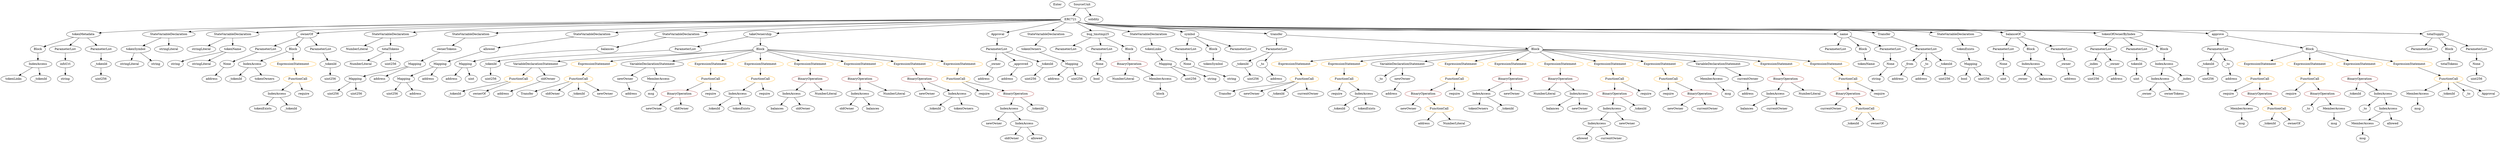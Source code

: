 strict digraph {
	graph [bb="0,0,10168,684"];
	node [label="\N"];
	Enter	[height=0.5,
		pos="4281.6,666",
		width=0.83628];
	VariableDeclaration_ownerTokens	[color=black,
		height=0.5,
		label=ownerTokens,
		pos="1795.6,450",
		width=1.7095];
	Mapping_Unnamed_5	[color=black,
		height=0.5,
		label=Mapping,
		pos="1680.6,378",
		width=1.2105];
	VariableDeclaration_ownerTokens -> Mapping_Unnamed_5	[pos="e,1704.3,393.46 1769.8,433.29 1753.2,423.22 1731.6,410.06 1713.8,399.22"];
	ExpressionStatement_Unnamed_20	[color=orange,
		height=0.5,
		label=ExpressionStatement,
		pos="5249.6,378",
		width=2.458];
	FunctionCall_Unnamed_17	[color=orange,
		height=0.5,
		label=FunctionCall,
		pos="5249.6,306",
		width=1.6125];
	ExpressionStatement_Unnamed_20 -> FunctionCall_Unnamed_17	[pos="e,5249.6,324.1 5249.6,359.7 5249.6,352.41 5249.6,343.73 5249.6,335.54"];
	NumberLiteral_Unnamed	[color=black,
		height=0.5,
		label=NumberLiteral,
		pos="1462.6,378",
		width=1.765];
	VariableDeclaration_balances	[color=black,
		height=0.5,
		label=balances,
		pos="2388.6,450",
		width=1.1828];
	Mapping_Unnamed	[color=black,
		height=0.5,
		label=Mapping,
		pos="1890.6,378",
		width=1.2105];
	VariableDeclaration_balances -> Mapping_Unnamed	[pos="e,1922.8,390.43 2346.4,446.68 2266.9,441.71 2089.5,427.79 1943.6,396 1940.4,395.31 1937.1,394.5 1933.8,393.62"];
	Identifier_balances_3	[color=black,
		height=0.5,
		label=balances,
		pos="7059.6,162",
		width=1.1828];
	Identifier__tokenId_3	[color=black,
		height=0.5,
		label=_tokenId,
		pos="9544.6,234",
		width=1.2244];
	VariableDeclarationStatement_Unnamed	[color=black,
		height=0.5,
		label=VariableDeclarationStatement,
		pos="2178.6,378",
		width=3.3174];
	FunctionCall_Unnamed_6	[color=orange,
		height=0.5,
		label=FunctionCall,
		pos="2113.6,306",
		width=1.6125];
	VariableDeclarationStatement_Unnamed -> FunctionCall_Unnamed_6	[pos="e,2129,323.62 2162.5,359.7 2154.7,351.35 2145.3,341.18 2136.8,332.02"];
	VariableDeclaration_oldOwner	[color=black,
		height=0.5,
		label=oldOwner,
		pos="2237.6,306",
		width=1.3214];
	VariableDeclarationStatement_Unnamed -> VariableDeclaration_oldOwner	[pos="e,2223.6,323.62 2193.1,359.7 2200.1,351.44 2208.6,341.39 2216.2,332.3"];
	ParameterList_Unnamed_11	[color=black,
		height=0.5,
		label=ParameterList,
		pos="2796.6,450",
		width=1.7095];
	Parameter__tokenId_2	[color=black,
		height=0.5,
		label=_tokenId,
		pos="1996.6,378",
		width=1.2244];
	ParameterList_Unnamed_11 -> Parameter__tokenId_2	[pos="e,2029.1,390.59 2735.7,446.51 2582,439.94 2181.5,420.9 2050.6,396 2047.1,395.35 2043.6,394.56 2040.1,393.67"];
	FunctionCall_Unnamed_16	[color=orange,
		height=0.5,
		label=FunctionCall,
		pos="6513.6,306",
		width=1.6125];
	BinaryOperation_Unnamed_11	[color=brown,
		height=0.5,
		label=BinaryOperation,
		pos="6513.6,234",
		width=1.9867];
	FunctionCall_Unnamed_16 -> BinaryOperation_Unnamed_11	[pos="e,6513.6,252.1 6513.6,287.7 6513.6,280.41 6513.6,271.73 6513.6,263.54"];
	Identifier_require_10	[color=black,
		height=0.5,
		label=require,
		pos="6639.6,234",
		width=1.0026];
	FunctionCall_Unnamed_16 -> Identifier_require_10	[pos="e,6616.1,248.04 6540.9,289.81 6560.1,279.15 6585.9,264.83 6606.3,253.5"];
	ParameterList_Unnamed	[color=black,
		height=0.5,
		label=ParameterList,
		pos="7359.6,450",
		width=1.7095];
	Identifier_oldOwner_1	[color=black,
		height=0.5,
		label=oldOwner,
		pos="4127.6,18",
		width=1.3214];
	ParameterList_Unnamed_13	[color=black,
		height=0.5,
		label=ParameterList,
		pos="4307.6,450",
		width=1.7095];
	Identifier_newOwner	[color=black,
		height=0.5,
		label=newOwner,
		pos="2646.6,162",
		width=1.4046];
	ParameterList_Unnamed_3	[color=black,
		height=0.5,
		label=ParameterList,
		pos="4793.6,450",
		width=1.7095];
	Parameter_None_1	[color=black,
		height=0.5,
		label=None,
		pos="4796.6,378",
		width=0.85014];
	ParameterList_Unnamed_3 -> Parameter_None_1	[pos="e,4795.8,396.1 4794.3,431.7 4794.6,424.41 4795,415.73 4795.3,407.54"];
	ElementaryTypeName_string	[color=black,
		height=0.5,
		label=string,
		pos="705.56,378",
		width=0.864];
	ExpressionStatement_Unnamed_1	[color=orange,
		height=0.5,
		label=ExpressionStatement,
		pos="9170.6,378",
		width=2.458];
	FunctionCall_Unnamed_1	[color=orange,
		height=0.5,
		label=FunctionCall,
		pos="9159.6,306",
		width=1.6125];
	ExpressionStatement_Unnamed_1 -> FunctionCall_Unnamed_1	[pos="e,9162.3,324.1 9167.8,359.7 9166.7,352.32 9165.3,343.52 9164,335.25"];
	ElementaryTypeName_uint256_6	[color=black,
		height=0.5,
		label=uint256,
		pos="4784.6,306",
		width=1.0442];
	ExpressionStatement_Unnamed_11	[color=orange,
		height=0.5,
		label=ExpressionStatement,
		pos="2404.6,378",
		width=2.458];
	FunctionCall_Unnamed_9	[color=orange,
		height=0.5,
		label=FunctionCall,
		pos="2361.6,306",
		width=1.6125];
	ExpressionStatement_Unnamed_11 -> FunctionCall_Unnamed_9	[pos="e,2372.1,324.1 2393.9,359.7 2389.1,351.9 2383.4,342.51 2378,333.83"];
	IndexAccess_Unnamed_19	[color=black,
		height=0.5,
		label=IndexAccess,
		pos="154.56,378",
		width=1.6402];
	Identifier_tokenLinks	[color=black,
		height=0.5,
		label=tokenLinks,
		pos="51.563,306",
		width=1.4323];
	IndexAccess_Unnamed_19 -> Identifier_tokenLinks	[pos="e,74.488,322.58 131.19,361.12 117.13,351.56 99.042,339.27 83.657,328.81"];
	Identifier__tokenId_15	[color=black,
		height=0.5,
		label=_tokenId,
		pos="165.56,306",
		width=1.2244];
	IndexAccess_Unnamed_19 -> Identifier__tokenId_15	[pos="e,162.88,324.1 157.28,359.7 158.44,352.32 159.82,343.52 161.12,335.25"];
	Block_Unnamed_10	[color=black,
		height=0.5,
		label=Block,
		pos="155.56,450",
		width=0.90558];
	Block_Unnamed_10 -> IndexAccess_Unnamed_19	[pos="e,154.81,396.1 155.32,431.7 155.21,424.41 155.09,415.73 154.97,407.54"];
	ElementaryTypeName_address_13	[color=black,
		height=0.5,
		label=address,
		pos="5729.6,90",
		width=1.0996];
	ElementaryTypeName_address	[color=black,
		height=0.5,
		label=address,
		pos="1831.6,306",
		width=1.0996];
	Identifier__to	[color=black,
		height=0.5,
		label=_to,
		pos="9336.6,162",
		width=0.75];
	FunctionDefinition_tokenMetadata	[color=black,
		height=0.5,
		label=tokenMetadata,
		pos="338.56,522",
		width=1.8065];
	FunctionDefinition_tokenMetadata -> Block_Unnamed_10	[pos="e,181.09,461.75 300.15,507.09 271.5,496.6 231.45,481.74 196.56,468 194.84,467.32 193.07,466.62 191.3,465.9"];
	ParameterList_Unnamed_18	[color=black,
		height=0.5,
		label=ParameterList,
		pos="267.56,450",
		width=1.7095];
	FunctionDefinition_tokenMetadata -> ParameterList_Unnamed_18	[pos="e,284.27,467.47 321.74,504.41 312.98,495.78 302.11,485.06 292.41,475.5"];
	ParameterList_Unnamed_17	[color=black,
		height=0.5,
		label=ParameterList,
		pos="408.56,450",
		width=1.7095];
	FunctionDefinition_tokenMetadata -> ParameterList_Unnamed_17	[pos="e,392.09,467.47 355.15,504.41 363.78,495.78 374.5,485.06 384.07,475.5"];
	ParameterList_Unnamed_4	[color=black,
		height=0.5,
		label=ParameterList,
		pos="9825.6,450",
		width=1.7095];
	ElementaryTypeName_uint_1	[color=black,
		height=0.5,
		label=uint,
		pos="8082.6,306",
		width=0.75];
	StateVariableDeclaration_Unnamed_1	[color=black,
		height=0.5,
		label=StateVariableDeclaration,
		pos="686.56,522",
		width=2.8184];
	VariableDeclaration_tokenSymbol	[color=black,
		height=0.5,
		label=tokenSymbol,
		pos="554.56,450",
		width=1.6679];
	StateVariableDeclaration_Unnamed_1 -> VariableDeclaration_tokenSymbol	[pos="e,582.92,466.04 655.28,504.41 636.58,494.5 612.69,481.82 592.87,471.31"];
	stringLiteral_Unnamed_3	[color=black,
		height=0.5,
		label=stringLiteral,
		pos="686.56,450",
		width=1.5016];
	StateVariableDeclaration_Unnamed_1 -> stringLiteral_Unnamed_3	[pos="e,686.56,468.1 686.56,503.7 686.56,496.41 686.56,487.73 686.56,479.54"];
	FunctionCall_Unnamed_4	[color=orange,
		height=0.5,
		label=FunctionCall,
		pos="9942.6,306",
		width=1.6125];
	MemberAccess_Unnamed_3	[color=black,
		height=0.5,
		label=MemberAccess,
		pos="9811.6,234",
		width=1.9174];
	FunctionCall_Unnamed_4 -> MemberAccess_Unnamed_3	[pos="e,9841,250.72 9914.5,289.98 9895.9,280.09 9871.4,266.98 9851,256.05"];
	Identifier__tokenId_4	[color=black,
		height=0.5,
		label=_tokenId,
		pos="9942.6,234",
		width=1.2244];
	FunctionCall_Unnamed_4 -> Identifier__tokenId_4	[pos="e,9942.6,252.1 9942.6,287.7 9942.6,280.41 9942.6,271.73 9942.6,263.54"];
	Identifier__to_2	[color=black,
		height=0.5,
		label=_to,
		pos="10032,234",
		width=0.75];
	FunctionCall_Unnamed_4 -> Identifier__to_2	[pos="e,10015,248.33 9963.2,288.76 9975.9,278.79 9992.2,265.93 10006,255.28"];
	Identifier_Approval	[color=black,
		height=0.5,
		label=Approval,
		pos="10123,234",
		width=1.266];
	FunctionCall_Unnamed_4 -> Identifier_Approval	[pos="e,10091,247.34 9977.7,291.34 10007,279.91 10049,263.58 10080,251.44"];
	Parameter_infoUrl	[color=black,
		height=0.5,
		label=infoUrl,
		pos="268.56,378",
		width=1.0165];
	ParameterList_Unnamed_18 -> Parameter_infoUrl	[pos="e,268.32,396.1 267.81,431.7 267.91,424.41 268.04,415.73 268.16,407.54"];
	Identifier__to_3	[color=black,
		height=0.5,
		label=_to,
		pos="5574.6,306",
		width=0.75];
	Identifier_require_2	[color=black,
		height=0.5,
		label=require,
		pos="9284.6,234",
		width=1.0026];
	IndexAccess_Unnamed_12	[color=black,
		height=0.5,
		label=IndexAccess,
		pos="6508.6,162",
		width=1.6402];
	BinaryOperation_Unnamed_11 -> IndexAccess_Unnamed_12	[pos="e,6509.8,180.1 6512.3,215.7 6511.8,208.41 6511.2,199.73 6510.6,191.54"];
	Identifier__tokenId_12	[color=black,
		height=0.5,
		label=_tokenId,
		pos="6629.6,162",
		width=1.2244];
	BinaryOperation_Unnamed_11 -> Identifier__tokenId_12	[pos="e,6605.4,177.56 6540.2,216.94 6556.8,206.93 6578.3,193.96 6596,183.24"];
	IndexAccess_Unnamed_18	[color=black,
		height=0.5,
		label=IndexAccess,
		pos="8744.6,306",
		width=1.6402];
	Identifier__owner_1	[color=black,
		height=0.5,
		label=_owner,
		pos="8685.6,234",
		width=1.0719];
	IndexAccess_Unnamed_18 -> Identifier__owner_1	[pos="e,8699.3,251.31 8730.3,288.05 8723.1,279.59 8714.4,269.19 8706.5,259.84"];
	Identifier_ownerTokens	[color=black,
		height=0.5,
		label=ownerTokens,
		pos="8803.6,234",
		width=1.7095];
	IndexAccess_Unnamed_18 -> Identifier_ownerTokens	[pos="e,8789.4,251.79 8758.8,288.05 8765.8,279.8 8774.3,269.7 8782,260.54"];
	Identifier__tokenId_8	[color=black,
		height=0.5,
		label=_tokenId,
		pos="3830.6,162",
		width=1.2244];
	Identifier_require_8	[color=black,
		height=0.5,
		label=require,
		pos="6729.6,234",
		width=1.0026];
	BinaryOperation_Unnamed_9	[color=brown,
		height=0.5,
		label=BinaryOperation,
		pos="6855.6,234",
		width=1.9867];
	Identifier_newOwner_4	[color=black,
		height=0.5,
		label=newOwner,
		pos="6771.6,162",
		width=1.4046];
	BinaryOperation_Unnamed_9 -> Identifier_newOwner_4	[pos="e,6790.7,178.99 6835.7,216.41 6824.8,207.39 6811.3,196.09 6799.4,186.21"];
	Identifier_currentOwner_1	[color=black,
		height=0.5,
		label=currentOwner,
		pos="6901.6,162",
		width=1.7095];
	BinaryOperation_Unnamed_9 -> Identifier_currentOwner_1	[pos="e,6890.5,179.79 6866.7,216.05 6872,208.06 6878.3,198.33 6884.2,189.4"];
	StateVariableDeclaration_Unnamed	[color=black,
		height=0.5,
		label=StateVariableDeclaration,
		pos="937.56,522",
		width=2.8184];
	stringLiteral_Unnamed_1	[color=black,
		height=0.5,
		label=stringLiteral,
		pos="812.56,450",
		width=1.5016];
	StateVariableDeclaration_Unnamed -> stringLiteral_Unnamed_1	[pos="e,839.42,466.04 907.94,504.41 890.4,494.59 868.02,482.06 849.35,471.6"];
	VariableDeclaration_tokenName	[color=black,
		height=0.5,
		label=tokenName,
		pos="937.56,450",
		width=1.46];
	StateVariableDeclaration_Unnamed -> VariableDeclaration_tokenName	[pos="e,937.56,468.1 937.56,503.7 937.56,496.41 937.56,487.73 937.56,479.54"];
	BinaryOperation_Unnamed_14	[color=brown,
		height=0.5,
		label=BinaryOperation,
		pos="6286.6,306",
		width=1.9867];
	NumberLiteral_Unnamed_6	[color=black,
		height=0.5,
		label=NumberLiteral,
		pos="6223.6,234",
		width=1.765];
	BinaryOperation_Unnamed_14 -> NumberLiteral_Unnamed_6	[pos="e,6238.7,251.79 6271.3,288.05 6263.8,279.71 6254.6,269.49 6246.3,260.25"];
	IndexAccess_Unnamed_16	[color=black,
		height=0.5,
		label=IndexAccess,
		pos="6364.6,234",
		width=1.6402];
	BinaryOperation_Unnamed_14 -> IndexAccess_Unnamed_16	[pos="e,6346.2,251.47 6305,288.41 6314.9,279.61 6327.1,268.63 6337.9,258.92"];
	BinaryOperation_Unnamed_6	[color=brown,
		height=0.5,
		label=BinaryOperation,
		pos="3670.6,306",
		width=1.9867];
	Identifier_newOwner_2	[color=black,
		height=0.5,
		label=newOwner,
		pos="3773.6,234",
		width=1.4046];
	BinaryOperation_Unnamed_6 -> Identifier_newOwner_2	[pos="e,3751,250.35 3694.7,288.59 3708.7,279.11 3726.4,267.06 3741.5,256.8"];
	IndexAccess_Unnamed_9	[color=black,
		height=0.5,
		label=IndexAccess,
		pos="3901.6,234",
		width=1.6402];
	BinaryOperation_Unnamed_6 -> IndexAccess_Unnamed_9	[pos="e,3860.6,247.4 3715.1,291.5 3753.6,279.85 3809.2,262.99 3849.7,250.73"];
	FunctionDefinition_ownerOf	[color=black,
		height=0.5,
		label=ownerOf,
		pos="1243.6,522",
		width=1.2105];
	ParameterList_Unnamed_9	[color=black,
		height=0.5,
		label=ParameterList,
		pos="1072.6,450",
		width=1.7095];
	FunctionDefinition_ownerOf -> ParameterList_Unnamed_9	[pos="e,1107.4,465.28 1213.4,508.65 1186.9,497.8 1148,481.86 1117.7,469.49"];
	Block_Unnamed_4	[color=black,
		height=0.5,
		label=Block,
		pos="1185.6,450",
		width=0.90558];
	FunctionDefinition_ownerOf -> Block_Unnamed_4	[pos="e,1198.5,466.67 1230.1,504.76 1222.9,496.07 1213.9,485.19 1205.9,475.49"];
	ParameterList_Unnamed_8	[color=black,
		height=0.5,
		label=ParameterList,
		pos="1300.6,450",
		width=1.7095];
	FunctionDefinition_ownerOf -> ParameterList_Unnamed_8	[pos="e,1286.8,467.96 1257.1,504.41 1263.8,496.16 1272.1,486.01 1279.6,476.78"];
	ExpressionStatement_Unnamed_12	[color=orange,
		height=0.5,
		label=ExpressionStatement,
		pos="5444.6,378",
		width=2.458];
	FunctionCall_Unnamed_10	[color=orange,
		height=0.5,
		label=FunctionCall,
		pos="5444.6,306",
		width=1.6125];
	ExpressionStatement_Unnamed_12 -> FunctionCall_Unnamed_10	[pos="e,5444.6,324.1 5444.6,359.7 5444.6,352.41 5444.6,343.73 5444.6,335.54"];
	VariableDeclaration__owner	[color=black,
		height=0.5,
		label=_owner,
		pos="3976.6,378",
		width=1.0719];
	ElementaryTypeName_address_17	[color=black,
		height=0.5,
		label=address,
		pos="3934.6,306",
		width=1.0996];
	VariableDeclaration__owner -> ElementaryTypeName_address_17	[pos="e,3944.4,323.47 3966.6,360.41 3961.7,352.3 3955.8,342.35 3950.3,333.25"];
	Identifier_oldOwner	[color=black,
		height=0.5,
		label=oldOwner,
		pos="2762.6,162",
		width=1.3214];
	ElementaryTypeName_address_1	[color=black,
		height=0.5,
		label=address,
		pos="4221.6,306",
		width=1.0996];
	Identifier_require_1	[color=black,
		height=0.5,
		label=require,
		pos="9032.6,234",
		width=1.0026];
	FunctionCall_Unnamed_1 -> Identifier_require_1	[pos="e,9056.2,248.04 9132,289.81 9112.7,279.15 9086.7,264.83 9066.1,253.5"];
	BinaryOperation_Unnamed	[color=brown,
		height=0.5,
		label=BinaryOperation,
		pos="9158.6,234",
		width=1.9867];
	FunctionCall_Unnamed_1 -> BinaryOperation_Unnamed	[pos="e,9158.8,252.1 9159.3,287.7 9159.2,280.41 9159.1,271.73 9159,263.54"];
	BinaryOperation_Unnamed_2	[color=brown,
		height=0.5,
		label=BinaryOperation,
		pos="9560.6,306",
		width=1.9867];
	BinaryOperation_Unnamed_2 -> Identifier__tokenId_3	[pos="e,9548.5,252.1 9556.6,287.7 9554.9,280.32 9552.9,271.52 9551,263.25"];
	IndexAccess_Unnamed_3	[color=black,
		height=0.5,
		label=IndexAccess,
		pos="9665.6,234",
		width=1.6402];
	BinaryOperation_Unnamed_2 -> IndexAccess_Unnamed_3	[pos="e,9641.7,250.91 9584.9,288.76 9599.1,279.33 9617.1,267.32 9632.5,257.04"];
	ElementaryTypeName_string_2	[color=black,
		height=0.5,
		label=string,
		pos="4871.6,306",
		width=0.864];
	Identifier_newOwner_1	[color=black,
		height=0.5,
		label=newOwner,
		pos="4051.6,90",
		width=1.4046];
	ElementaryTypeName_bool_1	[color=black,
		height=0.5,
		label=bool,
		pos="4399.6,306",
		width=0.76697];
	ElementaryTypeName_address_12	[color=black,
		height=0.5,
		label=address,
		pos="5595.6,234",
		width=1.0996];
	IndexAccess_Unnamed_6	[color=black,
		height=0.5,
		label=IndexAccess,
		pos="4115.6,162",
		width=1.6402];
	IndexAccess_Unnamed_6 -> Identifier_newOwner_1	[pos="e,4066.6,107.47 4100.4,144.41 4092.6,135.87 4082.9,125.28 4074.2,115.79"];
	IndexAccess_Unnamed_7	[color=black,
		height=0.5,
		label=IndexAccess,
		pos="4179.6,90",
		width=1.6402];
	IndexAccess_Unnamed_6 -> IndexAccess_Unnamed_7	[pos="e,4164.5,107.47 4130.7,144.41 4138.5,135.87 4148.2,125.28 4156.9,115.79"];
	ParameterList_Unnamed_7	[color=black,
		height=0.5,
		label=ParameterList,
		pos="8082.6,450",
		width=1.7095];
	Parameter_None_3	[color=black,
		height=0.5,
		label=None,
		pos="8082.6,378",
		width=0.85014];
	ParameterList_Unnamed_7 -> Parameter_None_3	[pos="e,8082.6,396.1 8082.6,431.7 8082.6,424.41 8082.6,415.73 8082.6,407.54"];
	NumberLiteral_Unnamed_1	[color=black,
		height=0.5,
		label=NumberLiteral,
		pos="1445.6,450",
		width=1.765];
	VariableDeclarationStatement_Unnamed_3	[color=black,
		height=0.5,
		label=VariableDeclarationStatement,
		pos="5670.6,378",
		width=3.3174];
	VariableDeclarationStatement_Unnamed_3 -> Identifier__to_3	[pos="e,5592.2,319.84 5647.3,360.05 5633.4,349.9 5615.6,336.95 5601.1,326.39"];
	VariableDeclaration_newOwner_1	[color=black,
		height=0.5,
		label=newOwner,
		pos="5670.6,306",
		width=1.4046];
	VariableDeclarationStatement_Unnamed_3 -> VariableDeclaration_newOwner_1	[pos="e,5670.6,324.1 5670.6,359.7 5670.6,352.41 5670.6,343.73 5670.6,335.54"];
	ParameterList_Unnamed_19	[color=black,
		height=0.5,
		label=ParameterList,
		pos="7734.6,450",
		width=1.7095];
	VariableDeclaration__from	[color=black,
		height=0.5,
		label=_from,
		pos="7665.6,378",
		width=0.93331];
	ParameterList_Unnamed_19 -> VariableDeclaration__from	[pos="e,7680.9,394.51 7718.2,432.41 7709.5,423.53 7698.5,412.44 7688.9,402.67"];
	VariableDeclaration__to	[color=black,
		height=0.5,
		label=_to,
		pos="7744.6,378",
		width=0.75];
	ParameterList_Unnamed_19 -> VariableDeclaration__to	[pos="e,7742.1,396.1 7737,431.7 7738.1,424.32 7739.3,415.52 7740.5,407.25"];
	VariableDeclaration__tokenId	[color=black,
		height=0.5,
		label=_tokenId,
		pos="7833.6,378",
		width=1.2244];
	ParameterList_Unnamed_19 -> VariableDeclaration__tokenId	[pos="e,7812.2,394.1 7757,433.12 7770.6,423.52 7788.1,411.16 7802.9,400.67"];
	Parameter_None_5	[color=black,
		height=0.5,
		label=None,
		pos="4424.6,378",
		width=0.85014];
	Parameter_None_5 -> ElementaryTypeName_bool_1	[pos="e,4405.6,323.79 4418.5,360.05 4415.8,352.4 4412.5,343.16 4409.4,334.56"];
	ContractDefinition_ERC721	[color=black,
		height=0.5,
		label=ERC721,
		pos="4333.6,594",
		width=1.1828];
	ContractDefinition_ERC721 -> FunctionDefinition_tokenMetadata	[pos="e,399.65,528.33 4290.8,592.74 3927.5,590.43 1351.3,573.11 576.56,540 520.93,537.62 458.11,533.06 410.98,529.25"];
	ContractDefinition_ERC721 -> StateVariableDeclaration_Unnamed_1	[pos="e,764.37,533.86 4290.7,592.97 3940.5,592.65 1547.5,588.71 827.56,540 810.71,538.86 792.79,537.11 775.56,535.17"];
	ContractDefinition_ERC721 -> StateVariableDeclaration_Unnamed	[pos="e,1028.5,530.22 4290.6,593.09 4014.1,593.49 2457.6,593.22 1190.6,540 1140.9,537.91 1085.8,534.36 1039.7,531.04"];
	ContractDefinition_ERC721 -> FunctionDefinition_ownerOf	[pos="e,1286,526.87 4290.7,593.11 4028.9,593.57 2619.5,593.39 1471.6,540 1411.8,537.22 1343.4,531.82 1297.2,527.85"];
	StateVariableDeclaration_Unnamed_2	[color=black,
		height=0.5,
		label=StateVariableDeclaration,
		pos="1581.6,522",
		width=2.8184];
	ContractDefinition_ERC721 -> StateVariableDeclaration_Unnamed_2	[pos="e,1666.7,532.19 4290.7,593.27 4044.9,594.58 2788.4,598.04 1764.6,540 1736.4,538.4 1705.9,535.89 1678,533.27"];
	StateVariableDeclaration_Unnamed_7	[color=black,
		height=0.5,
		label=StateVariableDeclaration,
		pos="1874.6,522",
		width=2.8184];
	ContractDefinition_ERC721 -> StateVariableDeclaration_Unnamed_7	[pos="e,1953.8,533.52 4290.9,592.56 4015.7,589.65 2487.4,572.21 2021.6,540 2003.2,538.73 1983.7,536.84 1965,534.78"];
	StateVariableDeclaration_Unnamed_6	[color=black,
		height=0.5,
		label=StateVariableDeclaration,
		pos="2131.6,522",
		width=2.8184];
	ContractDefinition_ERC721 -> StateVariableDeclaration_Unnamed_6	[pos="e,2228.3,527.66 4291,591.99 4091.2,587.21 3226.4,565.95 2517.6,540 2423.6,536.56 2316.9,531.79 2239.5,528.18"];
	StateVariableDeclaration_Unnamed_3	[color=black,
		height=0.5,
		label=StateVariableDeclaration,
		pos="2627.6,522",
		width=2.8184];
	ContractDefinition_ERC721 -> StateVariableDeclaration_Unnamed_3	[pos="e,2723.8,527.94 4291.1,591.49 4123.8,585.51 3494.5,562.73 2976.6,540 2895.6,536.45 2804.1,531.97 2735.1,528.51"];
	FunctionDefinition_takeOwnership	[color=black,
		height=0.5,
		label=takeOwnership,
		pos="3051.6,522",
		width=1.8343];
	ContractDefinition_ERC721 -> FunctionDefinition_takeOwnership	[pos="e,3116,526.52 4291.3,590.69 4106.4,580.6 3367.6,540.26 3127.4,527.14"];
	EventDefinition_Approval	[color=black,
		height=0.5,
		label=Approval,
		pos="4032.6,522",
		width=1.266];
	ContractDefinition_ERC721 -> EventDefinition_Approval	[pos="e,4071.3,532.01 4297,584.49 4243.2,571.99 4142.9,548.65 4082.5,534.6"];
	StateVariableDeclaration_Unnamed_4	[color=black,
		height=0.5,
		label=StateVariableDeclaration,
		pos="4232.6,522",
		width=2.8184];
	ContractDefinition_ERC721 -> StateVariableDeclaration_Unnamed_4	[pos="e,4256.8,539.79 4312.1,578.15 4298.7,568.85 4281.1,556.66 4265.9,546.11"];
	FunctionDefinition_bug_tmstmp25	[color=black,
		height=0.5,
		label=bug_tmstmp25,
		pos="4435.6,522",
		width=1.8481];
	ContractDefinition_ERC721 -> FunctionDefinition_bug_tmstmp25	[pos="e,4411.8,539.29 4355.2,578.15 4368.9,568.72 4387,556.31 4402.5,545.66"];
	StateVariableDeclaration_Unnamed_8	[color=black,
		height=0.5,
		label=StateVariableDeclaration,
		pos="4630.6,522",
		width=2.8184];
	ContractDefinition_ERC721 -> StateVariableDeclaration_Unnamed_8	[pos="e,4562.2,535.64 4365.5,581.76 4371.8,579.72 4378.4,577.7 4384.6,576 4439.7,560.92 4502.7,547.42 4551.2,537.81"];
	FunctionDefinition_symbol	[color=black,
		height=0.5,
		label=symbol,
		pos="4849.6,522",
		width=1.0581];
	ContractDefinition_ERC721 -> FunctionDefinition_symbol	[pos="e,4814.3,529 4364.8,581.37 4371.3,579.32 4378.1,577.39 4384.6,576 4540.1,542.65 4582.8,560.26 4740.6,540 4761.1,537.36 4783.8,533.92 \
4803.1,530.82"];
	FunctionDefinition_transfer	[color=black,
		height=0.5,
		label=transfer,
		pos="5158.6,522",
		width=1.0719];
	ContractDefinition_ERC721 -> FunctionDefinition_transfer	[pos="e,5120.4,525.48 4364.5,581.3 4371.1,579.22 4378,577.3 4384.6,576 4402.4,572.48 4940.9,537.19 5109,526.23"];
	FunctionDefinition_name	[color=black,
		height=0.5,
		label=name,
		pos="7415.6,522",
		width=0.83628];
	ContractDefinition_ERC721 -> FunctionDefinition_name	[pos="e,7385.3,523.27 4364.2,581.12 4370.8,579.03 4377.8,577.15 4384.6,576 4538.7,549.6 7020.6,526.52 7373.9,523.37"];
	EventDefinition_Transfer	[color=black,
		height=0.5,
		label=Transfer,
		pos="7592.6,522",
		width=1.1689];
	ContractDefinition_ERC721 -> EventDefinition_Transfer	[pos="e,7553.4,529 4364.2,581.09 4370.8,579 4377.8,577.13 4384.6,576 4721,519.38 7114.2,562.89 7454.6,540 7483.7,538.04 7516.2,534.13 \
7542.3,530.55"];
	StateVariableDeclaration_Unnamed_5	[color=black,
		height=0.5,
		label=StateVariableDeclaration,
		pos="7922.6,522",
		width=2.8184];
	ContractDefinition_ERC721 -> StateVariableDeclaration_Unnamed_5	[pos="e,7830.3,529.78 4364.2,581.09 4370.8,579 4377.8,577.13 4384.6,576 4741.7,516.02 7281.7,553.02 7643.6,540 7701.6,537.91 7766.4,534.06 \
7818.9,530.55"];
	FunctionDefinition_balanceOf	[color=black,
		height=0.5,
		label=balanceOf,
		pos="8099.6,522",
		width=1.3491];
	ContractDefinition_ERC721 -> FunctionDefinition_balanceOf	[pos="e,8062.7,534.04 4364.2,581.08 4370.8,578.99 4377.8,577.12 4384.6,576 4784.4,509.1 7630.6,592.22 8032.6,540 8038.7,539.2 8045.2,538.02 \
8051.5,536.66"];
	FunctionDefinition_tokenOfOwnerByIndex	[color=black,
		height=0.5,
		label=tokenOfOwnerByIndex,
		pos="8573.6,522",
		width=2.7075];
	ContractDefinition_ERC721 -> FunctionDefinition_tokenOfOwnerByIndex	[pos="e,8480.7,527.63 4364.2,581.08 4370.8,578.99 4377.8,577.12 4384.6,576 4591.3,541.44 7948,545.28 8157.6,540 8263.8,537.32 8385.2,532.12 \
8469.3,528.17"];
	FunctionDefinition_approve	[color=black,
		height=0.5,
		label=approve,
		pos="8993.6,522",
		width=1.1412];
	ContractDefinition_ERC721 -> FunctionDefinition_approve	[pos="e,8952.9,525.79 4364.2,581.07 4370.8,578.98 4377.8,577.12 4384.6,576 4619.9,536.79 8441.1,547.45 8679.6,540 8771.8,537.12 8879.2,\
530.63 8941.5,526.55"];
	FunctionDefinition_totalSupply	[color=black,
		height=0.5,
		label=totalSupply,
		pos="9881.6,522",
		width=1.4739];
	ContractDefinition_ERC721 -> FunctionDefinition_totalSupply	[pos="e,9828.6,524.3 4364.2,581.07 4370.8,578.98 4377.8,577.12 4384.6,576 4639.9,533.55 8784.7,543.63 9043.6,540 9332.3,535.96 9676.9,\
527.97 9817.3,524.58"];
	BinaryOperation_Unnamed_10	[color=brown,
		height=0.5,
		label=BinaryOperation,
		pos="5724.6,234",
		width=1.9867];
	Identifier_newOwner_5	[color=black,
		height=0.5,
		label=newOwner,
		pos="5662.6,162",
		width=1.4046];
	BinaryOperation_Unnamed_10 -> Identifier_newOwner_5	[pos="e,5677,179.31 5709.6,216.05 5702.1,207.59 5692.8,197.19 5684.6,187.84"];
	FunctionCall_Unnamed_15	[color=orange,
		height=0.5,
		label=FunctionCall,
		pos="5789.6,162",
		width=1.6125];
	BinaryOperation_Unnamed_10 -> FunctionCall_Unnamed_15	[pos="e,5774,179.79 5740.3,216.05 5748.1,207.63 5757.7,197.28 5766.4,187.97"];
	ElementaryTypeName_uint256_7	[color=black,
		height=0.5,
		label=uint256,
		pos="10057,306",
		width=1.0442];
	MemberAccess_Unnamed	[color=black,
		height=0.5,
		label=MemberAccess,
		pos="9056.6,162",
		width=1.9174];
	BinaryOperation_Unnamed -> MemberAccess_Unnamed	[pos="e,9080.3,179.31 9134.6,216.59 9121.2,207.37 9104.3,195.74 9089.6,185.66"];
	FunctionCall_Unnamed_2	[color=orange,
		height=0.5,
		label=FunctionCall,
		pos="9201.6,162",
		width=1.6125];
	BinaryOperation_Unnamed -> FunctionCall_Unnamed_2	[pos="e,9191.2,179.79 9169,216.05 9173.9,208.06 9179.9,198.33 9185.3,189.4"];
	FunctionCall_Unnamed_5	[color=orange,
		height=0.5,
		label=FunctionCall,
		pos="3051.6,306",
		width=1.6125];
	IndexAccess_Unnamed_5	[color=black,
		height=0.5,
		label=IndexAccess,
		pos="2992.6,234",
		width=1.6402];
	FunctionCall_Unnamed_5 -> IndexAccess_Unnamed_5	[pos="e,3006.9,251.96 3037.6,288.41 3030.6,280.08 3021.9,269.8 3014,260.49"];
	Identifier_require_3	[color=black,
		height=0.5,
		label=require,
		pos="3105.6,234",
		width=1.0026];
	FunctionCall_Unnamed_5 -> Identifier_require_3	[pos="e,3093,251.31 3064.6,288.05 3071.1,279.68 3079,269.4 3086.2,260.13"];
	Mapping_Unnamed_6	[color=black,
		height=0.5,
		label=Mapping,
		pos="1431.6,306",
		width=1.2105];
	ElementaryTypeName_uint256_5	[color=black,
		height=0.5,
		label=uint256,
		pos="1345.6,234",
		width=1.0442];
	Mapping_Unnamed_6 -> ElementaryTypeName_uint256_5	[pos="e,1364,250.01 1412.5,289.46 1400.8,280 1385.8,267.75 1372.9,257.27"];
	ElementaryTypeName_uint256_4	[color=black,
		height=0.5,
		label=uint256,
		pos="1438.6,234",
		width=1.0442];
	Mapping_Unnamed_6 -> ElementaryTypeName_uint256_4	[pos="e,1436.9,252.1 1433.3,287.7 1434,280.41 1434.9,271.73 1435.7,263.54"];
	VariableDeclaration_newOwner	[color=black,
		height=0.5,
		label=newOwner,
		pos="2528.6,306",
		width=1.4046];
	ElementaryTypeName_address_9	[color=black,
		height=0.5,
		label=address,
		pos="2551.6,234",
		width=1.0996];
	VariableDeclaration_newOwner -> ElementaryTypeName_address_9	[pos="e,2545.9,252.1 2534.2,287.7 2536.7,280.24 2539.6,271.32 2542.4,262.97"];
	VariableDeclarationStatement_Unnamed_1	[color=black,
		height=0.5,
		label=VariableDeclarationStatement,
		pos="2630.6,378",
		width=3.3174];
	VariableDeclarationStatement_Unnamed_1 -> VariableDeclaration_newOwner	[pos="e,2550.9,322.36 2605.9,360.05 2592.1,350.63 2574.9,338.8 2560.2,328.7"];
	MemberAccess_Unnamed_4	[color=black,
		height=0.5,
		label=MemberAccess,
		pos="2666.6,306",
		width=1.9174];
	VariableDeclarationStatement_Unnamed_1 -> MemberAccess_Unnamed_4	[pos="e,2657.8,324.1 2639.5,359.7 2643.4,351.98 2648.2,342.71 2652.6,334.11"];
	Identifier_msg_1	[color=black,
		height=0.5,
		label=msg,
		pos="9450.6,90",
		width=0.75];
	IndexAccess_Unnamed_1	[color=black,
		height=0.5,
		label=IndexAccess,
		pos="1115.6,234",
		width=1.6402];
	Identifier_tokenExists	[color=black,
		height=0.5,
		label=tokenExists,
		pos="1057.6,162",
		width=1.4877];
	IndexAccess_Unnamed_1 -> Identifier_tokenExists	[pos="e,1071.5,179.79 1101.5,216.05 1094.7,207.8 1086.3,197.7 1078.7,188.54"];
	Identifier__tokenId	[color=black,
		height=0.5,
		label=_tokenId,
		pos="1173.6,162",
		width=1.2244];
	IndexAccess_Unnamed_1 -> Identifier__tokenId	[pos="e,1160.1,179.31 1129.6,216.05 1136.5,207.68 1145.1,197.4 1152.7,188.13"];
	IndexAccess_Unnamed_10	[color=black,
		height=0.5,
		label=IndexAccess,
		pos="3218.6,234",
		width=1.6402];
	Identifier_balances_2	[color=black,
		height=0.5,
		label=balances,
		pos="3140.6,162",
		width=1.1828];
	IndexAccess_Unnamed_10 -> Identifier_balances_2	[pos="e,3158,178.67 3200.5,216.76 3190.4,207.71 3177.7,196.29 3166.5,186.3"];
	Identifier_oldOwner_3	[color=black,
		height=0.5,
		label=oldOwner,
		pos="3248.6,162",
		width=1.3214];
	IndexAccess_Unnamed_10 -> Identifier_oldOwner_3	[pos="e,3241.2,180.1 3226,215.7 3229.2,208.15 3233.1,199.12 3236.7,190.68"];
	StateVariableDeclaration_Unnamed_2 -> NumberLiteral_Unnamed_1	[pos="e,1475.4,466.35 1549.7,504.59 1530.5,494.7 1505.8,482.03 1485.4,471.49"];
	VariableDeclaration_totalTokens	[color=black,
		height=0.5,
		label=totalTokens,
		pos="1581.6,450",
		width=1.5155];
	StateVariableDeclaration_Unnamed_2 -> VariableDeclaration_totalTokens	[pos="e,1581.6,468.1 1581.6,503.7 1581.6,496.41 1581.6,487.73 1581.6,479.54"];
	Parameter__tokenId_1	[color=black,
		height=0.5,
		label=_tokenId,
		pos="8948.6,378",
		width=1.2244];
	ElementaryTypeName_uint256_9	[color=black,
		height=0.5,
		label=uint256,
		pos="8948.6,306",
		width=1.0442];
	Parameter__tokenId_1 -> ElementaryTypeName_uint256_9	[pos="e,8948.6,324.1 8948.6,359.7 8948.6,352.41 8948.6,343.73 8948.6,335.54"];
	Identifier__to_1	[color=black,
		height=0.5,
		label=_to,
		pos="9589.6,162",
		width=0.75];
	IndexAccess_Unnamed_3 -> Identifier__to_1	[pos="e,9604.9,177.11 9647.6,216.41 9637.3,206.97 9624.3,195.03 9613.3,184.83"];
	IndexAccess_Unnamed_4	[color=black,
		height=0.5,
		label=IndexAccess,
		pos="9693.6,162",
		width=1.6402];
	IndexAccess_Unnamed_3 -> IndexAccess_Unnamed_4	[pos="e,9686.7,180.1 9672.5,215.7 9675.5,208.15 9679.1,199.12 9682.5,190.68"];
	BinaryOperation_Unnamed_5	[color=brown,
		height=0.5,
		label=BinaryOperation,
		pos="3500.6,306",
		width=1.9867];
	IndexAccess_Unnamed_8	[color=black,
		height=0.5,
		label=IndexAccess,
		pos="3500.6,234",
		width=1.6402];
	BinaryOperation_Unnamed_5 -> IndexAccess_Unnamed_8	[pos="e,3500.6,252.1 3500.6,287.7 3500.6,280.41 3500.6,271.73 3500.6,263.54"];
	NumberLiteral_Unnamed_2	[color=black,
		height=0.5,
		label=NumberLiteral,
		pos="3641.6,234",
		width=1.765];
	BinaryOperation_Unnamed_5 -> NumberLiteral_Unnamed_2	[pos="e,3611.3,250.01 3531.9,289.46 3552.3,279.31 3579.2,265.95 3601.3,255.01"];
	Identifier__tokenId_6	[color=black,
		height=0.5,
		label=_tokenId,
		pos="1805.6,234",
		width=1.2244];
	FunctionCall_Unnamed_6 -> Identifier__tokenId_6	[pos="e,1838.7,246.32 2070.4,293.65 2062.5,291.68 2054.3,289.72 2046.6,288 1963.5,269.53 1941,273.03 1858.6,252 1855.6,251.25 1852.6,250.44 \
1849.6,249.57"];
	Identifier_ownerOf_1	[color=black,
		height=0.5,
		label=ownerOf,
		pos="1911.6,234",
		width=1.2105];
	FunctionCall_Unnamed_6 -> Identifier_ownerOf_1	[pos="e,1944.2,246.31 2076,292 2041.7,280.1 1990.9,262.5 1954.9,250.01"];
	ElementaryTypeName_bool	[color=black,
		height=0.5,
		label=bool,
		pos="7916.6,306",
		width=0.76697];
	Parameter__tokenId_4	[color=black,
		height=0.5,
		label=_tokenId,
		pos="406.56,378",
		width=1.2244];
	ParameterList_Unnamed_17 -> Parameter__tokenId_4	[pos="e,407.05,396.1 408.07,431.7 407.86,424.41 407.61,415.73 407.38,407.54"];
	ElementaryTypeName_string_4	[color=black,
		height=0.5,
		label=string,
		pos="4951.6,306",
		width=0.864];
	Identifier_tokenSymbol	[color=black,
		height=0.5,
		label=tokenSymbol,
		pos="4905.6,378",
		width=1.6679];
	MemberAccess_Unnamed_2	[color=black,
		height=0.5,
		label=MemberAccess,
		pos="9592.6,90",
		width=1.9174];
	Identifier_msg_2	[color=black,
		height=0.5,
		label=msg,
		pos="9592.6,18",
		width=0.75];
	MemberAccess_Unnamed_2 -> Identifier_msg_2	[pos="e,9592.6,36.104 9592.6,71.697 9592.6,64.407 9592.6,55.726 9592.6,47.536"];
	VariableDeclaration_tokenOwners	[color=black,
		height=0.5,
		label=tokenOwners,
		pos="4167.6,450",
		width=1.6679];
	Mapping_Unnamed_1	[color=black,
		height=0.5,
		label=Mapping,
		pos="4303.6,378",
		width=1.2105];
	VariableDeclaration_tokenOwners -> Mapping_Unnamed_1	[pos="e,4277.2,392.57 4196.7,433.98 4217.4,423.37 4245.1,409.07 4267.2,397.72"];
	Identifier__tokenId_10	[color=black,
		height=0.5,
		label=_tokenId,
		pos="5374.6,162",
		width=1.2244];
	ExpressionStatement_Unnamed_6	[color=orange,
		height=0.5,
		label=ExpressionStatement,
		pos="2856.6,378",
		width=2.458];
	FunctionCall_Unnamed_7	[color=orange,
		height=0.5,
		label=FunctionCall,
		pos="2856.6,306",
		width=1.6125];
	ExpressionStatement_Unnamed_6 -> FunctionCall_Unnamed_7	[pos="e,2856.6,324.1 2856.6,359.7 2856.6,352.41 2856.6,343.73 2856.6,335.54"];
	StateVariableDeclaration_Unnamed_7 -> VariableDeclaration_ownerTokens	[pos="e,1814.2,467.55 1855.4,504.05 1845.6,495.31 1833.4,484.49 1822.5,474.9"];
	ElementaryTypeName_address_7	[color=black,
		height=0.5,
		label=address,
		pos="9043.6,306",
		width=1.0996];
	ExpressionStatement_Unnamed_5	[color=orange,
		height=0.5,
		label=ExpressionStatement,
		pos="3051.6,378",
		width=2.458];
	ExpressionStatement_Unnamed_5 -> FunctionCall_Unnamed_5	[pos="e,3051.6,324.1 3051.6,359.7 3051.6,352.41 3051.6,343.73 3051.6,335.54"];
	Identifier_Transfer	[color=black,
		height=0.5,
		label=Transfer,
		pos="2112.6,234",
		width=1.1689];
	ElementaryTypeName_uint256_11	[color=black,
		height=0.5,
		label=uint256,
		pos="5038.6,306",
		width=1.0442];
	Identifier__tokenId_5	[color=black,
		height=0.5,
		label=_tokenId,
		pos="2878.6,162",
		width=1.2244];
	IndexAccess_Unnamed_5 -> Identifier__tokenId_5	[pos="e,2902.2,177.54 2967.3,217.46 2950.9,207.41 2929.4,194.2 2911.6,183.31"];
	Identifier_tokenExists_1	[color=black,
		height=0.5,
		label=tokenExists,
		pos="2994.6,162",
		width=1.4877];
	IndexAccess_Unnamed_5 -> Identifier_tokenExists_1	[pos="e,2994.1,180.1 2993.1,215.7 2993.3,208.41 2993.5,199.73 2993.7,191.54"];
	BinaryOperation_Unnamed_7	[color=brown,
		height=0.5,
		label=BinaryOperation,
		pos="3246.6,306",
		width=1.9867];
	BinaryOperation_Unnamed_7 -> IndexAccess_Unnamed_10	[pos="e,3225.4,252.1 3239.6,287.7 3236.6,280.15 3233,271.12 3229.6,262.68"];
	NumberLiteral_Unnamed_3	[color=black,
		height=0.5,
		label=NumberLiteral,
		pos="3359.6,234",
		width=1.765];
	BinaryOperation_Unnamed_7 -> NumberLiteral_Unnamed_3	[pos="e,3334.1,250.74 3272.5,288.94 3288,279.36 3307.8,267.06 3324.6,256.63"];
	BinaryOperation_Unnamed_3	[color=brown,
		height=0.5,
		label=BinaryOperation,
		pos="2753.6,234",
		width=1.9867];
	FunctionCall_Unnamed_7 -> BinaryOperation_Unnamed_3	[pos="e,2777.6,251.31 2833.2,289.12 2819.6,279.85 2802.1,268.01 2787.1,257.76"];
	Identifier_require_4	[color=black,
		height=0.5,
		label=require,
		pos="2879.6,234",
		width=1.0026];
	FunctionCall_Unnamed_7 -> Identifier_require_4	[pos="e,2873.9,252.1 2862.2,287.7 2864.7,280.24 2867.6,271.32 2870.4,262.97"];
	Identifier_Transfer_1	[color=black,
		height=0.5,
		label=Transfer,
		pos="4901.6,234",
		width=1.1689];
	ElementaryTypeName_address_8	[color=black,
		height=0.5,
		label=address,
		pos="2012.6,234",
		width=1.0996];
	Identifier_oldOwner_4	[color=black,
		height=0.5,
		label=oldOwner,
		pos="2220.6,234",
		width=1.3214];
	Identifier__tokenId_9	[color=black,
		height=0.5,
		label=_tokenId,
		pos="2330.6,234",
		width=1.2244];
	Identifier__owner	[color=black,
		height=0.5,
		label=_owner,
		pos="8166.6,306",
		width=1.0719];
	Identifier_msg_3	[color=black,
		height=0.5,
		label=msg,
		pos="9811.6,162",
		width=0.75];
	MemberAccess_Unnamed_3 -> Identifier_msg_3	[pos="e,9811.6,180.1 9811.6,215.7 9811.6,208.41 9811.6,199.73 9811.6,191.54"];
	Identifier__tokenId_7	[color=black,
		height=0.5,
		label=_tokenId,
		pos="4236.6,162",
		width=1.2244];
	Parameter_None_4	[color=black,
		height=0.5,
		label=None,
		pos="911.56,378",
		width=0.85014];
	ParameterList_Unnamed_9 -> Parameter_None_4	[pos="e,935.47,389.39 1039.2,434.5 1011.9,422.62 973.38,405.88 945.82,393.89"];
	Parameter_tokenId	[color=black,
		height=0.5,
		label=tokenId,
		pos="8644.6,378",
		width=1.0858];
	ElementaryTypeName_uint_2	[color=black,
		height=0.5,
		label=uint,
		pos="8640.6,306",
		width=0.75];
	Parameter_tokenId -> ElementaryTypeName_uint_2	[pos="e,8641.5,324.1 8643.6,359.7 8643.2,352.41 8642.7,343.73 8642.2,335.54"];
	ExpressionStatement_Unnamed_15	[color=orange,
		height=0.5,
		label=ExpressionStatement,
		pos="5896.6,378",
		width=2.458];
	FunctionCall_Unnamed_14	[color=orange,
		height=0.5,
		label=FunctionCall,
		pos="5850.6,306",
		width=1.6125];
	ExpressionStatement_Unnamed_15 -> FunctionCall_Unnamed_14	[pos="e,5861.8,324.1 5885.2,359.7 5880,351.81 5873.8,342.3 5868,333.55"];
	ParameterList_Unnamed_10	[color=black,
		height=0.5,
		label=ParameterList,
		pos="8993.6,450",
		width=1.7095];
	ParameterList_Unnamed_10 -> Parameter__tokenId_1	[pos="e,8959.4,395.79 8982.7,432.05 8977.5,424.06 8971.3,414.33 8965.5,405.4"];
	Parameter__to	[color=black,
		height=0.5,
		label=_to,
		pos="9037.6,378",
		width=0.75];
	ParameterList_Unnamed_10 -> Parameter__to	[pos="e,9027.6,394.83 9004.2,432.05 9009.4,423.73 9015.9,413.54 9021.6,404.32"];
	VariableDeclaration__approved	[color=black,
		height=0.5,
		label=_approved,
		pos="4084.6,378",
		width=1.4184];
	ElementaryTypeName_address_18	[color=black,
		height=0.5,
		label=address,
		pos="4031.6,306",
		width=1.0996];
	VariableDeclaration__approved -> ElementaryTypeName_address_18	[pos="e,4044,323.47 4072,360.41 4065.7,352.04 4057.8,341.71 4050.8,332.37"];
	Parameter_None_1 -> ElementaryTypeName_string_4	[pos="e,4927.4,317.91 4820.4,366.22 4846.3,354.53 4887.8,335.79 4917.2,322.53"];
	ElementaryTypeName_uint256_1	[color=black,
		height=0.5,
		label=uint256,
		pos="4316.6,306",
		width=1.0442];
	VariableDeclaration_allowed	[color=black,
		height=0.5,
		label=allowed,
		pos="2023.6,450",
		width=1.0858];
	StateVariableDeclaration_Unnamed_6 -> VariableDeclaration_allowed	[pos="e,2045.6,465.27 2105.7,504.23 2090.5,494.39 2071.2,481.87 2055.1,471.44"];
	ElementaryTypeName_uint256_13	[color=black,
		height=0.5,
		label=uint256,
		pos="406.56,306",
		width=1.0442];
	IndexAccess_Unnamed_15	[color=black,
		height=0.5,
		label=IndexAccess,
		pos="5963.6,234",
		width=1.6402];
	Identifier_tokenOwners_2	[color=black,
		height=0.5,
		label=tokenOwners,
		pos="5950.6,162",
		width=1.6679];
	IndexAccess_Unnamed_15 -> Identifier_tokenOwners_2	[pos="e,5953.7,180.1 5960.3,215.7 5959,208.32 5957.3,199.52 5955.8,191.25"];
	Identifier__tokenId_13	[color=black,
		height=0.5,
		label=_tokenId,
		pos="6072.6,162",
		width=1.2244];
	IndexAccess_Unnamed_15 -> Identifier__tokenId_13	[pos="e,6049.7,177.7 5988,217.29 6003.5,207.38 6023.5,194.48 6040.3,183.74"];
	IndexAccess_Unnamed_2	[color=black,
		height=0.5,
		label=IndexAccess,
		pos="1019.6,378",
		width=1.6402];
	Block_Unnamed_4 -> IndexAccess_Unnamed_2	[pos="e,1053.1,393.13 1160.4,438.37 1134.7,427.56 1094.5,410.59 1063.6,397.56"];
	ExpressionStatement_Unnamed	[color=orange,
		height=0.5,
		label=ExpressionStatement,
		pos="1185.6,378",
		width=2.458];
	Block_Unnamed_4 -> ExpressionStatement_Unnamed	[pos="e,1185.6,396.1 1185.6,431.7 1185.6,424.41 1185.6,415.73 1185.6,407.54"];
	Identifier_balances_4	[color=black,
		height=0.5,
		label=balances,
		pos="6259.6,162",
		width=1.1828];
	Mapping_Unnamed_4	[color=black,
		height=0.5,
		label=Mapping,
		pos="1633.6,306",
		width=1.2105];
	ElementaryTypeName_uint256_3	[color=black,
		height=0.5,
		label=uint256,
		pos="1568.6,234",
		width=1.0442];
	Mapping_Unnamed_4 -> ElementaryTypeName_uint256_3	[pos="e,1583.1,250.67 1618.5,288.76 1610.2,279.89 1599.9,268.74 1590.7,258.89"];
	ElementaryTypeName_address_3	[color=black,
		height=0.5,
		label=address,
		pos="1663.6,234",
		width=1.0996];
	Mapping_Unnamed_4 -> ElementaryTypeName_address_3	[pos="e,1656.4,251.79 1640.8,288.05 1644.1,280.32 1648.2,270.96 1651.9,262.27"];
	Block_Unnamed	[color=black,
		height=0.5,
		label=Block,
		pos="7471.6,450",
		width=0.90558];
	Identifier_tokenName	[color=black,
		height=0.5,
		label=tokenName,
		pos="7482.6,378",
		width=1.46];
	Block_Unnamed -> Identifier_tokenName	[pos="e,7479.9,396.1 7474.3,431.7 7475.4,424.32 7476.8,415.52 7478.1,407.25"];
	BinaryOperation_Unnamed_3 -> Identifier_newOwner	[pos="e,2669.8,178.19 2728.7,216.76 2714,207.13 2695.2,194.81 2679.3,184.39"];
	BinaryOperation_Unnamed_3 -> Identifier_oldOwner	[pos="e,2760.4,180.1 2755.8,215.7 2756.7,208.32 2757.9,199.52 2758.9,191.25"];
	ParameterList_Unnamed_15	[color=black,
		height=0.5,
		label=ParameterList,
		pos="8503.6,450",
		width=1.7095];
	Parameter__index	[color=black,
		height=0.5,
		label=_index,
		pos="8456.6,378",
		width=0.98875];
	ParameterList_Unnamed_15 -> Parameter__index	[pos="e,8467.5,395.31 8492.2,432.05 8486.7,423.85 8479.9,413.83 8473.8,404.71"];
	Parameter__owner_1	[color=black,
		height=0.5,
		label=_owner,
		pos="8548.6,378",
		width=1.0719];
	ParameterList_Unnamed_15 -> Parameter__owner_1	[pos="e,8538.1,395.31 8514.5,432.05 8519.7,423.85 8526.2,413.83 8532,404.71"];
	BinaryOperation_Unnamed_15	[color=brown,
		height=0.5,
		label=BinaryOperation,
		pos="4560.6,378",
		width=1.9867];
	NumberLiteral_Unnamed_7	[color=black,
		height=0.5,
		label=NumberLiteral,
		pos="4508.6,306",
		width=1.765];
	BinaryOperation_Unnamed_15 -> NumberLiteral_Unnamed_7	[pos="e,4521,323.79 4548,360.05 4541.9,351.89 4534.5,341.91 4527.7,332.82"];
	MemberAccess_Unnamed_6	[color=black,
		height=0.5,
		label=MemberAccess,
		pos="4659.6,306",
		width=1.9174];
	BinaryOperation_Unnamed_15 -> MemberAccess_Unnamed_6	[pos="e,4636.5,323.31 4583.8,360.59 4596.7,351.46 4613,339.96 4627.1,329.95"];
	IndexAccess_Unnamed_17	[color=black,
		height=0.5,
		label=IndexAccess,
		pos="8760.6,378",
		width=1.6402];
	IndexAccess_Unnamed_17 -> IndexAccess_Unnamed_18	[pos="e,8748.5,324.1 8756.6,359.7 8754.9,352.32 8752.9,343.52 8751,335.25"];
	Identifier__index	[color=black,
		height=0.5,
		label=_index,
		pos="8857.6,306",
		width=0.98875];
	IndexAccess_Unnamed_17 -> Identifier__index	[pos="e,8837.6,321.39 8782.6,361.12 8796.1,351.32 8813.7,338.65 8828.4,328.02"];
	MemberAccess_Unnamed_5	[color=black,
		height=0.5,
		label=MemberAccess,
		pos="6902.6,306",
		width=1.9174];
	Identifier_msg_5	[color=black,
		height=0.5,
		label=msg,
		pos="6972.6,234",
		width=0.75];
	MemberAccess_Unnamed_5 -> Identifier_msg_5	[pos="e,6958,249.57 6919.2,288.41 6928.4,279.19 6940,267.58 6950,257.54"];
	Block_Unnamed_2	[color=black,
		height=0.5,
		label=Block,
		pos="9937.6,450",
		width=0.90558];
	Identifier_totalTokens	[color=black,
		height=0.5,
		label=totalTokens,
		pos="9937.6,378",
		width=1.5155];
	Block_Unnamed_2 -> Identifier_totalTokens	[pos="e,9937.6,396.1 9937.6,431.7 9937.6,424.41 9937.6,415.73 9937.6,407.54"];
	ExpressionStatement_Unnamed_18	[color=orange,
		height=0.5,
		label=ExpressionStatement,
		pos="6091.6,378",
		width=2.458];
	BinaryOperation_Unnamed_13	[color=brown,
		height=0.5,
		label=BinaryOperation,
		pos="6091.6,306",
		width=1.9867];
	ExpressionStatement_Unnamed_18 -> BinaryOperation_Unnamed_13	[pos="e,6091.6,324.1 6091.6,359.7 6091.6,352.41 6091.6,343.73 6091.6,335.54"];
	ElementaryTypeName_uint256_12	[color=black,
		height=0.5,
		label=uint256,
		pos="8460.6,306",
		width=1.0442];
	Parameter__index -> ElementaryTypeName_uint256_12	[pos="e,8459.6,324.1 8457.6,359.7 8458,352.41 8458.5,343.73 8458.9,335.54"];
	Identifier_oldOwner_2	[color=black,
		height=0.5,
		label=oldOwner,
		pos="3446.6,162",
		width=1.3214];
	IndexAccess_Unnamed_8 -> Identifier_oldOwner_2	[pos="e,3459.5,179.79 3487.5,216.05 3481.2,207.89 3473.5,197.91 3466.5,188.82"];
	Identifier_balances_1	[color=black,
		height=0.5,
		label=balances,
		pos="3554.6,162",
		width=1.1828];
	IndexAccess_Unnamed_8 -> Identifier_balances_1	[pos="e,3542,179.31 3513.6,216.05 3520.1,207.68 3528,197.4 3535.2,188.13"];
	Identifier_allowed_2	[color=black,
		height=0.5,
		label=allowed,
		pos="6385.6,18",
		width=1.0858];
	Identifier__tokenId_2	[color=black,
		height=0.5,
		label=_tokenId,
		pos="9173.6,90",
		width=1.2244];
	BinaryOperation_Unnamed_8	[color=brown,
		height=0.5,
		label=BinaryOperation,
		pos="7468.6,234",
		width=1.9867];
	Identifier_currentOwner	[color=black,
		height=0.5,
		label=currentOwner,
		pos="7399.6,162",
		width=1.7095];
	BinaryOperation_Unnamed_8 -> Identifier_currentOwner	[pos="e,7416.1,179.79 7451.9,216.05 7443.6,207.63 7433.4,197.28 7424.2,187.97"];
	FunctionCall_Unnamed_12	[color=orange,
		height=0.5,
		label=FunctionCall,
		pos="7537.6,162",
		width=1.6125];
	BinaryOperation_Unnamed_8 -> FunctionCall_Unnamed_12	[pos="e,7521.5,179.31 7485.3,216.05 7493.8,207.42 7504.3,196.76 7513.6,187.27"];
	VariableDeclaration_tokenExists	[color=black,
		height=0.5,
		label=tokenExists,
		pos="7931.6,450",
		width=1.4877];
	Mapping_Unnamed_2	[color=black,
		height=0.5,
		label=Mapping,
		pos="7939.6,378",
		width=1.2105];
	VariableDeclaration_tokenExists -> Mapping_Unnamed_2	[pos="e,7937.6,396.1 7933.5,431.7 7934.4,424.41 7935.4,415.73 7936.3,407.54"];
	Identifier__tokenId_1	[color=black,
		height=0.5,
		label=_tokenId,
		pos="945.56,306",
		width=1.2244];
	IndexAccess_Unnamed_2 -> Identifier__tokenId_1	[pos="e,962.46,322.99 1002,360.41 992.68,351.57 981.01,340.53 970.71,330.79"];
	Identifier_tokenOwners	[color=black,
		height=0.5,
		label=tokenOwners,
		pos="1067.6,306",
		width=1.6679];
	IndexAccess_Unnamed_2 -> Identifier_tokenOwners	[pos="e,1056.1,323.79 1031.2,360.05 1036.7,351.97 1043.5,342.12 1049.7,333.11"];
	ElementaryTypeName_string_5	[color=black,
		height=0.5,
		label=string,
		pos="268.56,306",
		width=0.864];
	FunctionCall_Unnamed	[color=orange,
		height=0.5,
		label=FunctionCall,
		pos="1203.6,306",
		width=1.6125];
	FunctionCall_Unnamed -> IndexAccess_Unnamed_1	[pos="e,1135.9,251.15 1183.2,288.76 1171.7,279.66 1157.3,268.16 1144.6,258.13"];
	Identifier_require	[color=black,
		height=0.5,
		label=require,
		pos="1228.6,234",
		width=1.0026];
	FunctionCall_Unnamed -> Identifier_require	[pos="e,1222.5,252.1 1209.7,287.7 1212.4,280.15 1215.7,271.12 1218.7,262.68"];
	ExpressionStatement_Unnamed_2	[color=orange,
		height=0.5,
		label=ExpressionStatement,
		pos="9365.6,378",
		width=2.458];
	FunctionCall_Unnamed_3	[color=orange,
		height=0.5,
		label=FunctionCall,
		pos="9365.6,306",
		width=1.6125];
	ExpressionStatement_Unnamed_2 -> FunctionCall_Unnamed_3	[pos="e,9365.6,324.1 9365.6,359.7 9365.6,352.41 9365.6,343.73 9365.6,335.54"];
	ElementaryTypeName_address_14	[color=black,
		height=0.5,
		label=address,
		pos="8555.6,306",
		width=1.0996];
	Parameter__owner_1 -> ElementaryTypeName_address_14	[pos="e,8553.9,324.1 8550.3,359.7 8551,352.41 8551.9,343.73 8552.7,335.54"];
	Identifier_currentOwner_3	[color=black,
		height=0.5,
		label=currentOwner,
		pos="7181.6,162",
		width=1.7095];
	BinaryOperation_Unnamed_1	[color=brown,
		height=0.5,
		label=BinaryOperation,
		pos="9410.6,234",
		width=1.9867];
	BinaryOperation_Unnamed_1 -> Identifier__to	[pos="e,9351.5,177.11 9393,216.41 9383,206.97 9370.4,195.03 9359.6,184.83"];
	MemberAccess_Unnamed_1	[color=black,
		height=0.5,
		label=MemberAccess,
		pos="9450.6,162",
		width=1.9174];
	BinaryOperation_Unnamed_1 -> MemberAccess_Unnamed_1	[pos="e,9440.8,180.1 9420.5,215.7 9424.9,207.9 9430.3,198.51 9435.2,189.83"];
	IndexAccess_Unnamed_7 -> Identifier_oldOwner_1	[pos="e,4140,35.789 4167,72.055 4160.9,63.887 4153.5,53.912 4146.7,44.824"];
	Identifier_allowed_1	[color=black,
		height=0.5,
		label=allowed,
		pos="4232.6,18",
		width=1.0858];
	IndexAccess_Unnamed_7 -> Identifier_allowed_1	[pos="e,4220.2,35.307 4192.4,72.055 4198.7,63.767 4206.4,53.618 4213.3,44.424"];
	Identifier_require_6	[color=black,
		height=0.5,
		label=require,
		pos="5365.6,234",
		width=1.0026];
	FunctionCall_Unnamed_10 -> Identifier_require_6	[pos="e,5382.7,250.19 5426.2,288.76 5415.8,279.5 5402.5,267.73 5391,257.58"];
	IndexAccess_Unnamed_11	[color=black,
		height=0.5,
		label=IndexAccess,
		pos="5478.6,234",
		width=1.6402];
	FunctionCall_Unnamed_10 -> IndexAccess_Unnamed_11	[pos="e,5470.3,252.1 5453,287.7 5456.7,280.07 5461.1,270.92 5465.3,262.4"];
	FunctionCall_Unnamed_14 -> BinaryOperation_Unnamed_10	[pos="e,5753.2,250.89 5823.2,289.81 5805.7,280.06 5782.6,267.26 5763.2,256.48"];
	Identifier_require_9	[color=black,
		height=0.5,
		label=require,
		pos="5850.6,234",
		width=1.0026];
	FunctionCall_Unnamed_14 -> Identifier_require_9	[pos="e,5850.6,252.1 5850.6,287.7 5850.6,280.41 5850.6,271.73 5850.6,263.54"];
	FunctionCall_Unnamed_11	[color=orange,
		height=0.5,
		label=FunctionCall,
		pos="7445.6,306",
		width=1.6125];
	FunctionCall_Unnamed_11 -> BinaryOperation_Unnamed_8	[pos="e,7462.9,252.1 7451.2,287.7 7453.7,280.24 7456.6,271.32 7459.4,262.97"];
	Identifier_require_7	[color=black,
		height=0.5,
		label=require,
		pos="7594.6,234",
		width=1.0026];
	FunctionCall_Unnamed_11 -> Identifier_require_7	[pos="e,7569.2,246.93 7476.4,290.5 7500.5,279.21 7533.8,263.54 7559,251.73"];
	FunctionCall_Unnamed_3 -> Identifier_require_2	[pos="e,9302.1,250.19 9346.8,288.76 9336.1,279.5 9322.4,267.73 9310.7,257.58"];
	FunctionCall_Unnamed_3 -> BinaryOperation_Unnamed_1	[pos="e,9399.5,252.28 9376.5,288.05 9381.5,280.18 9387.7,270.62 9393.3,261.79"];
	NumberLiteral_Unnamed_4	[color=black,
		height=0.5,
		label=NumberLiteral,
		pos="5850.6,90",
		width=1.765];
	Identifier_block	[color=black,
		height=0.5,
		label=block,
		pos="4659.6,234",
		width=0.87786];
	ExpressionStatement_Unnamed_10	[color=orange,
		height=0.5,
		label=ExpressionStatement,
		pos="3246.6,378",
		width=2.458];
	ExpressionStatement_Unnamed_10 -> BinaryOperation_Unnamed_7	[pos="e,3246.6,324.1 3246.6,359.7 3246.6,352.41 3246.6,343.73 3246.6,335.54"];
	ExpressionStatement_Unnamed_8	[color=orange,
		height=0.5,
		label=ExpressionStatement,
		pos="3441.6,378",
		width=2.458];
	ExpressionStatement_Unnamed_8 -> BinaryOperation_Unnamed_5	[pos="e,3486.4,323.79 3455.8,360.05 3462.8,351.8 3471.3,341.7 3479,332.54"];
	IndexAccess_Unnamed_13	[color=black,
		height=0.5,
		label=IndexAccess,
		pos="6444.6,90",
		width=1.6402];
	IndexAccess_Unnamed_12 -> IndexAccess_Unnamed_13	[pos="e,6459.6,107.47 6493.4,144.41 6485.6,135.87 6475.9,125.28 6467.2,115.79"];
	Identifier_newOwner_6	[color=black,
		height=0.5,
		label=newOwner,
		pos="6572.6,90",
		width=1.4046];
	IndexAccess_Unnamed_12 -> Identifier_newOwner_6	[pos="e,6557.5,107.47 6523.7,144.41 6531.5,135.87 6541.2,125.28 6549.9,115.79"];
	Identifier_msg	[color=black,
		height=0.5,
		label=msg,
		pos="9056.6,90",
		width=0.75];
	MemberAccess_Unnamed -> Identifier_msg	[pos="e,9056.6,108.1 9056.6,143.7 9056.6,136.41 9056.6,127.73 9056.6,119.54"];
	StateVariableDeclaration_Unnamed_3 -> VariableDeclaration_balances	[pos="e,2422.9,461.06 2576.6,506.07 2534.2,493.66 2474.5,476.18 2433.8,464.26"];
	Identifier_tokenOwners_1	[color=black,
		height=0.5,
		label=tokenOwners,
		pos="3952.6,162",
		width=1.6679];
	ExpressionStatement_Unnamed_9	[color=orange,
		height=0.5,
		label=ExpressionStatement,
		pos="3636.6,378",
		width=2.458];
	ExpressionStatement_Unnamed_9 -> BinaryOperation_Unnamed_6	[pos="e,3662.3,324.1 3645,359.7 3648.7,352.07 3653.1,342.92 3657.3,334.4"];
	ParameterList_Unnamed_20	[color=black,
		height=0.5,
		label=ParameterList,
		pos="4027.6,450",
		width=1.7095];
	ParameterList_Unnamed_20 -> VariableDeclaration__owner	[pos="e,3988.4,395.31 4015.2,432.05 4009.2,423.77 4001.8,413.62 3995.1,404.42"];
	ParameterList_Unnamed_20 -> VariableDeclaration__approved	[pos="e,4070.9,395.79 4041.4,432.05 4048.1,423.8 4056.3,413.7 4063.8,404.54"];
	VariableDeclaration__tokenId_1	[color=black,
		height=0.5,
		label=_tokenId,
		pos="4197.6,378",
		width=1.2244];
	ParameterList_Unnamed_20 -> VariableDeclaration__tokenId_1	[pos="e,4167.2,391.5 4062,434.83 4089.3,423.57 4127.7,407.78 4156.6,395.86"];
	Parameter__tokenId	[color=black,
		height=0.5,
		label=_tokenId,
		pos="1336.6,378",
		width=1.2244];
	ParameterList_Unnamed_8 -> Parameter__tokenId	[pos="e,1327.8,396.1 1309.5,431.7 1313.4,423.98 1318.2,414.71 1322.6,406.11"];
	Parameter__tokenId_3	[color=black,
		height=0.5,
		label=_tokenId,
		pos="5027.6,378",
		width=1.2244];
	Parameter__tokenId_3 -> ElementaryTypeName_uint256_11	[pos="e,5035.9,324.1 5030.3,359.7 5031.4,352.32 5032.8,343.52 5034.1,335.25"];
	Block_Unnamed_1	[color=black,
		height=0.5,
		label=Block,
		pos="4905.6,450",
		width=0.90558];
	Block_Unnamed_1 -> Identifier_tokenSymbol	[pos="e,4905.6,396.1 4905.6,431.7 4905.6,424.41 4905.6,415.73 4905.6,407.54"];
	ExpressionStatement_Unnamed_19	[color=orange,
		height=0.5,
		label=ExpressionStatement,
		pos="6286.6,378",
		width=2.458];
	ExpressionStatement_Unnamed_19 -> BinaryOperation_Unnamed_14	[pos="e,6286.6,324.1 6286.6,359.7 6286.6,352.41 6286.6,343.73 6286.6,335.54"];
	IndexAccess_Unnamed_4 -> MemberAccess_Unnamed_2	[pos="e,9616.1,107.31 9670.6,145.12 9657.3,135.85 9640.2,124.01 9625.4,113.76"];
	Identifier_allowed	[color=black,
		height=0.5,
		label=allowed,
		pos="9718.6,90",
		width=1.0858];
	IndexAccess_Unnamed_4 -> Identifier_allowed	[pos="e,9712.5,108.1 9699.7,143.7 9702.4,136.15 9705.7,127.12 9708.7,118.68"];
	Parameter_None_2	[color=black,
		height=0.5,
		label=None,
		pos="10056,378",
		width=0.85014];
	Parameter_None_2 -> ElementaryTypeName_uint256_7	[pos="e,10056,324.1 10056,359.7 10056,352.41 10056,343.73 10056,335.54"];
	stringLiteral_Unnamed_2	[color=black,
		height=0.5,
		label=stringLiteral,
		pos="522.56,378",
		width=1.5016];
	FunctionDefinition_takeOwnership -> ParameterList_Unnamed_11	[pos="e,2840.2,462.97 3006.3,508.57 2962.9,496.66 2897.4,478.68 2851.2,465.99"];
	Block_Unnamed_6	[color=black,
		height=0.5,
		label=Block,
		pos="3051.6,450",
		width=0.90558];
	FunctionDefinition_takeOwnership -> Block_Unnamed_6	[pos="e,3051.6,468.1 3051.6,503.7 3051.6,496.41 3051.6,487.73 3051.6,479.54"];
	FunctionCall_Unnamed_17 -> Identifier_Transfer_1	[pos="e,4932.9,246.35 5206.8,293.52 5198.8,291.54 5190.4,289.61 5182.6,288 5081.2,267.25 5053.1,276.44 4952.6,252 4949.6,251.29 4946.7,\
250.49 4943.7,249.64"];
	Identifier_newOwner_9	[color=black,
		height=0.5,
		label=newOwner,
		pos="5012.6,234",
		width=1.4046];
	FunctionCall_Unnamed_17 -> Identifier_newOwner_9	[pos="e,5050.7,246.27 5208.6,292.89 5167.7,280.83 5105,262.31 5061.6,249.48"];
	Identifier__tokenId_14	[color=black,
		height=0.5,
		label=_tokenId,
		pos="5125.6,234",
		width=1.2244];
	FunctionCall_Unnamed_17 -> Identifier__tokenId_14	[pos="e,5150.6,249.14 5222.4,289.64 5204.1,279.36 5180,265.73 5160.4,254.66"];
	Identifier_currentOwner_4	[color=black,
		height=0.5,
		label=currentOwner,
		pos="5249.6,234",
		width=1.7095];
	FunctionCall_Unnamed_17 -> Identifier_currentOwner_4	[pos="e,5249.6,252.1 5249.6,287.7 5249.6,280.41 5249.6,271.73 5249.6,263.54"];
	ExpressionStatement_Unnamed_16	[color=orange,
		height=0.5,
		label=ExpressionStatement,
		pos="6481.6,378",
		width=2.458];
	ExpressionStatement_Unnamed_16 -> FunctionCall_Unnamed_16	[pos="e,6505.7,324.1 6489.5,359.7 6493,352.07 6497.1,342.92 6501,334.4"];
	ElementaryTypeName_address_15	[color=black,
		height=0.5,
		label=address,
		pos="7641.6,306",
		width=1.0996];
	BinaryOperation_Unnamed_13 -> IndexAccess_Unnamed_15	[pos="e,5991.2,250.1 6062.5,289.12 6044.3,279.15 6020.6,266.21 6001,255.48"];
	Identifier_newOwner_7	[color=black,
		height=0.5,
		label=newOwner,
		pos="6091.6,234",
		width=1.4046];
	BinaryOperation_Unnamed_13 -> Identifier_newOwner_7	[pos="e,6091.6,252.1 6091.6,287.7 6091.6,280.41 6091.6,271.73 6091.6,263.54"];
	Identifier__tokenId_11	[color=black,
		height=0.5,
		label=_tokenId,
		pos="7484.6,90",
		width=1.2244];
	Identifier_msg_4	[color=black,
		height=0.5,
		label=msg,
		pos="2636.6,234",
		width=0.75];
	Block_Unnamed_3	[color=black,
		height=0.5,
		label=Block,
		pos="8194.6,450",
		width=0.90558];
	IndexAccess_Unnamed	[color=black,
		height=0.5,
		label=IndexAccess,
		pos="8194.6,378",
		width=1.6402];
	Block_Unnamed_3 -> IndexAccess_Unnamed	[pos="e,8194.6,396.1 8194.6,431.7 8194.6,424.41 8194.6,415.73 8194.6,407.54"];
	ParameterList_Unnamed_2	[color=black,
		height=0.5,
		label=ParameterList,
		pos="5017.6,450",
		width=1.7095];
	IndexAccess_Unnamed_16 -> Identifier_balances_4	[pos="e,6281.5,177.63 6340.7,217.12 6326,207.29 6306.9,194.58 6291,183.94"];
	Identifier_newOwner_8	[color=black,
		height=0.5,
		label=newOwner,
		pos="6370.6,162",
		width=1.4046];
	IndexAccess_Unnamed_16 -> Identifier_newOwner_8	[pos="e,6369.1,180.1 6366,215.7 6366.7,208.41 6367.4,199.73 6368.1,191.54"];
	ElementaryTypeName_uint256_10	[color=black,
		height=0.5,
		label=uint256,
		pos="1999.6,306",
		width=1.0442];
	IndexAccess_Unnamed -> Identifier__owner	[pos="e,8173.4,324.1 8187.6,359.7 8184.6,352.15 8181,343.12 8177.6,334.68"];
	Identifier_balances	[color=black,
		height=0.5,
		label=balances,
		pos="8265.6,306",
		width=1.1828];
	IndexAccess_Unnamed -> Identifier_balances	[pos="e,8249.3,322.99 8211.4,360.41 8220.4,351.57 8231.6,340.53 8241.4,330.79"];
	ExpressionStatement_Unnamed_14	[color=orange,
		height=0.5,
		label=ExpressionStatement,
		pos="6676.6,378",
		width=2.458];
	FunctionCall_Unnamed_13	[color=orange,
		height=0.5,
		label=FunctionCall,
		pos="6729.6,306",
		width=1.6125];
	ExpressionStatement_Unnamed_14 -> FunctionCall_Unnamed_13	[pos="e,6716.9,323.79 6689.4,360.05 6695.6,351.89 6703.1,341.91 6710,332.82"];
	IndexAccess_Unnamed_13 -> Identifier_allowed_2	[pos="e,6399.3,35.307 6430.3,72.055 6423.1,63.592 6414.4,53.19 6406.5,43.845"];
	Identifier_currentOwner_2	[color=black,
		height=0.5,
		label=currentOwner,
		pos="6504.6,18",
		width=1.7095];
	IndexAccess_Unnamed_13 -> Identifier_currentOwner_2	[pos="e,6490,35.956 6458.8,72.411 6465.9,64.077 6474.7,53.797 6482.7,44.488"];
	ParameterList_Unnamed_12	[color=black,
		height=0.5,
		label=ParameterList,
		pos="5158.6,450",
		width=1.7095];
	ParameterList_Unnamed_12 -> Parameter__tokenId_3	[pos="e,5053.6,392.9 5129.8,433.64 5110.4,423.24 5084.5,409.42 5063.7,398.29"];
	Parameter__to_1	[color=black,
		height=0.5,
		label=_to,
		pos="5116.6,378",
		width=0.75];
	ParameterList_Unnamed_12 -> Parameter__to_1	[pos="e,5126.1,394.83 5148.4,432.05 5143.5,423.82 5137.4,413.76 5131.9,404.61"];
	FunctionCall_Unnamed_13 -> Identifier_require_8	[pos="e,6729.6,252.1 6729.6,287.7 6729.6,280.41 6729.6,271.73 6729.6,263.54"];
	FunctionCall_Unnamed_13 -> BinaryOperation_Unnamed_9	[pos="e,6827,250.89 6756.9,289.81 6774.4,280.06 6797.5,267.26 6816.9,256.48"];
	SourceUnit_Unnamed	[color=black,
		height=0.5,
		label=SourceUnit,
		pos="4382.6,666",
		width=1.46];
	SourceUnit_Unnamed -> ContractDefinition_ERC721	[pos="e,4345.3,611.79 4370.7,648.05 4365,639.97 4358.1,630.12 4351.8,621.11"];
	PragmaDirective_solidity	[color=black,
		height=0.5,
		label=solidity,
		pos="4431.6,594",
		width=1.0442];
	SourceUnit_Unnamed -> PragmaDirective_solidity	[pos="e,4420.1,611.31 4394.4,648.05 4400.2,639.85 4407.2,629.83 4413.6,620.71"];
	Parameter__tokenId_4 -> ElementaryTypeName_uint256_13	[pos="e,406.56,324.1 406.56,359.7 406.56,352.41 406.56,343.73 406.56,335.54"];
	Block_Unnamed_7	[color=black,
		height=0.5,
		label=Block,
		pos="6188.6,450",
		width=0.90558];
	Block_Unnamed_7 -> ExpressionStatement_Unnamed_20	[pos="e,5312.7,390.99 6156,448.22 6043.5,445.26 5661,432.95 5347.6,396 5339.9,395.09 5331.9,393.98 5323.9,392.77"];
	Block_Unnamed_7 -> ExpressionStatement_Unnamed_12	[pos="e,5508.2,390.9 6155.9,447.36 6060.8,442.37 5776.7,425.85 5542.6,396 5535.1,395.05 5527.3,393.92 5519.5,392.72"];
	Block_Unnamed_7 -> VariableDeclarationStatement_Unnamed_3	[pos="e,5757.2,390.71 6156.9,444.73 6081.3,434.5 5887.4,408.3 5768.5,392.23"];
	Block_Unnamed_7 -> ExpressionStatement_Unnamed_15	[pos="e,5952.4,392.38 6159,441.9 6113.4,430.99 6025.1,409.81 5963.5,395.05"];
	Block_Unnamed_7 -> ExpressionStatement_Unnamed_18	[pos="e,6114.8,395.76 6169.4,435.17 6156.4,425.8 6138.9,413.19 6123.8,402.29"];
	Block_Unnamed_7 -> ExpressionStatement_Unnamed_19	[pos="e,6263.1,395.76 6207.9,435.17 6221,425.8 6238.7,413.19 6254,402.29"];
	Block_Unnamed_7 -> ExpressionStatement_Unnamed_16	[pos="e,6425.8,392.31 6218.3,441.9 6264.1,430.95 6353.2,409.66 6415,394.9"];
	Block_Unnamed_7 -> ExpressionStatement_Unnamed_14	[pos="e,6611.8,390.58 6220.2,445.1 6286.7,436.82 6445.7,416.54 6578.6,396 6585.7,394.9 6593.1,393.7 6600.5,392.47"];
	VariableDeclarationStatement_Unnamed_2	[color=black,
		height=0.5,
		label=VariableDeclarationStatement,
		pos="6902.6,378",
		width=3.3174];
	Block_Unnamed_7 -> VariableDeclarationStatement_Unnamed_2	[pos="e,6816.6,390.83 6221,446.53 6309.5,439.68 6563.3,419.37 6773.6,396 6783.9,394.85 6794.7,393.57 6805.4,392.23"];
	ExpressionStatement_Unnamed_17	[color=orange,
		height=0.5,
		label=ExpressionStatement,
		pos="7128.6,378",
		width=2.458];
	Block_Unnamed_7 -> ExpressionStatement_Unnamed_17	[pos="e,7065.4,390.99 6221.2,448.22 6333.8,445.27 6716.7,432.99 7030.6,396 7038.3,395.09 7046.3,393.98 7054.2,392.77"];
	ExpressionStatement_Unnamed_13	[color=orange,
		height=0.5,
		label=ExpressionStatement,
		pos="7323.6,378",
		width=2.458];
	Block_Unnamed_7 -> ExpressionStatement_Unnamed_13	[pos="e,7260.7,391.06 6221.4,448.76 6350,447.53 6831.9,440.04 7225.6,396 7233.3,395.13 7241.4,394.04 7249.4,392.83"];
	Identifier_newOwner_3	[color=black,
		height=0.5,
		label=newOwner,
		pos="2443.6,234",
		width=1.4046];
	Mapping_Unnamed_1 -> ElementaryTypeName_address_1	[pos="e,4239.7,322.49 4285.4,361.46 4274.4,352.13 4260.3,340.09 4248.2,329.7"];
	Mapping_Unnamed_1 -> ElementaryTypeName_uint256_1	[pos="e,4313.4,324.1 4306.8,359.7 4308.1,352.32 4309.8,343.52 4311.3,335.25"];
	Block_Unnamed_6 -> VariableDeclarationStatement_Unnamed	[pos="e,2263.5,391.01 3019.7,445.78 2983,442.14 2921,436.18 2867.6,432 2618.9,412.53 2555.8,420.31 2307.6,396 2297,394.96 2285.9,393.73 \
2274.9,392.41"];
	Block_Unnamed_6 -> ExpressionStatement_Unnamed_11	[pos="e,2468.5,390.81 3019.3,446.03 2909.4,435.89 2553.8,402.91 2502.6,396 2495.1,395 2487.4,393.85 2479.7,392.63"];
	Block_Unnamed_6 -> VariableDeclarationStatement_Unnamed_1	[pos="e,2708.7,391.99 3020.6,443.85 2958,433.45 2814.4,409.56 2720,393.87"];
	Block_Unnamed_6 -> ExpressionStatement_Unnamed_6	[pos="e,2899,394.24 3024.9,439.41 2995.3,428.81 2947,411.47 2909.7,398.08"];
	Block_Unnamed_6 -> ExpressionStatement_Unnamed_5	[pos="e,3051.6,396.1 3051.6,431.7 3051.6,424.41 3051.6,415.73 3051.6,407.54"];
	Block_Unnamed_6 -> ExpressionStatement_Unnamed_10	[pos="e,3204.1,394.24 3078.3,439.41 3107.8,428.81 3156.1,411.47 3193.4,398.08"];
	Block_Unnamed_6 -> ExpressionStatement_Unnamed_8	[pos="e,3376.9,390.61 3082.5,443.45 3143.2,432.56 3279.5,408.1 3365.6,392.64"];
	Block_Unnamed_6 -> ExpressionStatement_Unnamed_9	[pos="e,3572.3,390.74 3083.8,446.2 3162.1,439.26 3367.8,420.08 3538.6,396 3545.9,394.96 3553.6,393.8 3561.2,392.57"];
	ExpressionStatement_Unnamed_7	[color=orange,
		height=0.5,
		label=ExpressionStatement,
		pos="3831.6,378",
		width=2.458];
	Block_Unnamed_6 -> ExpressionStatement_Unnamed_7	[pos="e,3768.2,390.89 3084.3,447.55 3182.8,442.96 3484.9,427.16 3733.6,396 3741.2,395.04 3749.1,393.91 3757,392.68"];
	Mapping_Unnamed_3	[color=black,
		height=0.5,
		label=Mapping,
		pos="1785.6,378",
		width=1.2105];
	VariableDeclaration_allowed -> Mapping_Unnamed_3	[pos="e,1818.8,390.07 1990.5,440 1953.2,429.75 1890.9,412.3 1837.6,396 1835,395.21 1832.4,394.4 1829.7,393.56"];
	VariableDeclaration__from -> ElementaryTypeName_address_15	[pos="e,7647.5,324.28 7659.8,360.05 7657.2,352.52 7654.1,343.44 7651.1,334.94"];
	ElementaryTypeName_string_3	[color=black,
		height=0.5,
		label=string,
		pos="7552.6,306",
		width=0.864];
	ExpressionStatement_Unnamed -> FunctionCall_Unnamed	[pos="e,1199.2,324.1 1190,359.7 1191.9,352.32 1194.2,343.52 1196.3,335.25"];
	Parameter__to -> ElementaryTypeName_address_7	[pos="e,9042.1,324.1 9039,359.7 9039.7,352.41 9040.4,343.73 9041.1,335.54"];
	FunctionCall_Unnamed_12 -> Identifier__tokenId_11	[pos="e,7496.9,107.31 7524.7,144.05 7518.5,135.77 7510.8,125.62 7503.8,116.42"];
	Identifier_ownerOf_2	[color=black,
		height=0.5,
		label=ownerOf,
		pos="7590.6,90",
		width=1.2105];
	FunctionCall_Unnamed_12 -> Identifier_ownerOf_2	[pos="e,7578.2,107.31 7550.4,144.05 7556.7,135.77 7564.4,125.62 7571.3,116.42"];
	Identifier_tokenExists_2	[color=black,
		height=0.5,
		label=tokenExists,
		pos="5490.6,162",
		width=1.4877];
	stringLiteral_Unnamed	[color=black,
		height=0.5,
		label=stringLiteral,
		pos="808.56,378",
		width=1.5016];
	ElementaryTypeName_uint256_15	[color=black,
		height=0.5,
		label=uint256,
		pos="4126.6,306",
		width=1.0442];
	VariableDeclaration__tokenId_1 -> ElementaryTypeName_uint256_15	[pos="e,4142.1,322.34 4181.5,361.12 4172.2,352.04 4160.5,340.49 4150.3,330.39"];
	ParameterList_Unnamed_14	[color=black,
		height=0.5,
		label=ParameterList,
		pos="4448.6,450",
		width=1.7095];
	ParameterList_Unnamed_14 -> Parameter_None_5	[pos="e,4430.4,396.1 4442.6,431.7 4440.1,424.24 4437,415.32 4434.2,406.97"];
	EventDefinition_Approval -> ParameterList_Unnamed_20	[pos="e,4028.8,468.1 4031.3,503.7 4030.8,496.41 4030.2,487.73 4029.6,479.54"];
	StateVariableDeclaration_Unnamed_4 -> VariableDeclaration_tokenOwners	[pos="e,4183.2,467.79 4216.8,504.05 4209,495.63 4199.4,485.28 4190.7,475.97"];
	ElementaryTypeName_address_16	[color=black,
		height=0.5,
		label=address,
		pos="7738.6,306",
		width=1.0996];
	VariableDeclaration__to -> ElementaryTypeName_address_16	[pos="e,7740,324.1 7743.1,359.7 7742.5,352.41 7741.7,343.73 7741,335.54"];
	FunctionDefinition_bug_tmstmp25 -> ParameterList_Unnamed_13	[pos="e,4335.8,466.42 4406.8,505.29 4388.8,495.4 4365.2,482.53 4345.6,471.8"];
	FunctionDefinition_bug_tmstmp25 -> ParameterList_Unnamed_14	[pos="e,4445.4,468.1 4438.8,503.7 4440.1,496.32 4441.8,487.52 4443.3,479.25"];
	Block_Unnamed_8	[color=black,
		height=0.5,
		label=Block,
		pos="4560.6,450",
		width=0.90558];
	FunctionDefinition_bug_tmstmp25 -> Block_Unnamed_8	[pos="e,4538.4,463.4 4463.6,505.29 4482.9,494.51 4508.4,480.18 4528.5,468.95"];
	ElementaryTypeName_address_5	[color=black,
		height=0.5,
		label=address,
		pos="8365.6,306",
		width=1.0996];
	IndexAccess_Unnamed_11 -> Identifier__tokenId_10	[pos="e,5396.6,177.86 5455,217.12 5440.5,207.36 5421.7,194.75 5406,184.16"];
	IndexAccess_Unnamed_11 -> Identifier_tokenExists_2	[pos="e,5487.6,180.1 5481.5,215.7 5482.8,208.32 5484.3,199.52 5485.7,191.25"];
	Identifier_require_5	[color=black,
		height=0.5,
		label=require,
		pos="4014.6,234",
		width=1.0026];
	VariableDeclaration_newOwner_1 -> ElementaryTypeName_address_12	[pos="e,5612.3,250.67 5653.2,288.76 5643.5,279.71 5631.2,268.29 5620.5,258.3"];
	ElementaryTypeName_uint256_14	[color=black,
		height=0.5,
		label=uint256,
		pos="7833.6,306",
		width=1.0442];
	VariableDeclaration__tokenId -> ElementaryTypeName_uint256_14	[pos="e,7833.6,324.1 7833.6,359.7 7833.6,352.41 7833.6,343.73 7833.6,335.54"];
	ExpressionStatement_Unnamed_3	[color=orange,
		height=0.5,
		label=ExpressionStatement,
		pos="9560.6,378",
		width=2.458];
	ExpressionStatement_Unnamed_3 -> BinaryOperation_Unnamed_2	[pos="e,9560.6,324.1 9560.6,359.7 9560.6,352.41 9560.6,343.73 9560.6,335.54"];
	BinaryOperation_Unnamed_12	[color=brown,
		height=0.5,
		label=BinaryOperation,
		pos="7202.6,306",
		width=1.9867];
	IndexAccess_Unnamed_14	[color=black,
		height=0.5,
		label=IndexAccess,
		pos="7174.6,234",
		width=1.6402];
	BinaryOperation_Unnamed_12 -> IndexAccess_Unnamed_14	[pos="e,7181.4,252.1 7195.6,287.7 7192.6,280.15 7189,271.12 7185.6,262.68"];
	NumberLiteral_Unnamed_5	[color=black,
		height=0.5,
		label=NumberLiteral,
		pos="7315.6,234",
		width=1.765];
	BinaryOperation_Unnamed_12 -> NumberLiteral_Unnamed_5	[pos="e,7290.1,250.74 7228.5,288.94 7244,279.36 7263.8,267.06 7280.6,256.63"];
	VariableDeclaration_tokenLinks	[color=black,
		height=0.5,
		label=tokenLinks,
		pos="4662.6,450",
		width=1.4323];
	StateVariableDeclaration_Unnamed_8 -> VariableDeclaration_tokenLinks	[pos="e,4654.7,468.1 4638.5,503.7 4642,496.07 4646.1,486.92 4650,478.4"];
	Parameter_infoUrl -> ElementaryTypeName_string_5	[pos="e,268.56,324.1 268.56,359.7 268.56,352.41 268.56,343.73 268.56,335.54"];
	FunctionDefinition_symbol -> ParameterList_Unnamed_3	[pos="e,4806.9,467.63 4836.6,504.76 4829.9,496.4 4821.6,486.02 4814,476.61"];
	FunctionDefinition_symbol -> Block_Unnamed_1	[pos="e,4893,466.67 4862.6,504.76 4869.5,496.07 4878.2,485.19 4886,475.49"];
	FunctionDefinition_symbol -> ParameterList_Unnamed_2	[pos="e,4983.1,465.36 4877.3,509.44 4903.2,498.64 4942.4,482.32 4972.8,469.67"];
	FunctionDefinition_transfer -> ParameterList_Unnamed_12	[pos="e,5158.6,468.1 5158.6,503.7 5158.6,496.41 5158.6,487.73 5158.6,479.54"];
	FunctionDefinition_transfer -> Block_Unnamed_7	[pos="e,6156.2,453.2 5196.8,518.4 5357,507.51 5974.7,465.53 6144.9,453.97"];
	FunctionCall_Unnamed_9 -> Identifier_Transfer	[pos="e,2144.6,246 2318,293.68 2269,280.85 2192.3,260.62 2163.6,252 2160.9,251.19 2158.1,250.33 2155.3,249.46"];
	FunctionCall_Unnamed_9 -> Identifier_oldOwner_4	[pos="e,2248.5,248.87 2331.7,290.15 2310.3,279.57 2281.5,265.27 2258.6,253.88"];
	FunctionCall_Unnamed_9 -> Identifier__tokenId_9	[pos="e,2338.1,252.1 2353.9,287.7 2350.5,280.07 2346.5,270.92 2342.7,262.4"];
	FunctionCall_Unnamed_9 -> Identifier_newOwner_3	[pos="e,2424.6,251.15 2380.6,288.76 2391.1,279.75 2404.5,268.39 2416.1,258.43"];
	Mapping_Unnamed_3 -> Mapping_Unnamed_4	[pos="e,1661.9,320.05 1757.3,364 1733.4,352.98 1698.9,337.08 1672.4,324.87"];
	ElementaryTypeName_address_2	[color=black,
		height=0.5,
		label=address,
		pos="1734.6,306",
		width=1.0996];
	Mapping_Unnamed_3 -> ElementaryTypeName_address_2	[pos="e,1746.6,323.47 1773.5,360.41 1767.4,352.13 1760,341.92 1753.3,332.66"];
	ElementaryTypeName_string_1	[color=black,
		height=0.5,
		label=string,
		pos="625.56,378",
		width=0.864];
	FunctionDefinition_name -> ParameterList_Unnamed	[pos="e,7373.1,467.96 7403.1,505.46 7396.4,497.04 7387.9,486.41 7380.2,476.78"];
	FunctionDefinition_name -> Block_Unnamed	[pos="e,7458.8,466.98 7428,505.46 7434.9,496.8 7443.7,485.79 7451.6,475.95"];
	ParameterList_Unnamed_1	[color=black,
		height=0.5,
		label=ParameterList,
		pos="7583.6,450",
		width=1.7095];
	FunctionDefinition_name -> ParameterList_Unnamed_1	[pos="e,7549.3,465.26 7439.6,510.97 7465.5,500.2 7507.1,482.86 7539,469.59"];
	ExpressionStatement_Unnamed_4	[color=orange,
		height=0.5,
		label=ExpressionStatement,
		pos="9769.6,378",
		width=2.458];
	ExpressionStatement_Unnamed_4 -> FunctionCall_Unnamed_4	[pos="e,9908.1,320.95 9808,361.46 9834.4,350.76 9869.7,336.5 9897.5,325.25"];
	EventDefinition_Transfer -> ParameterList_Unnamed_19	[pos="e,7704,466.05 7619.3,507.83 7640.3,497.48 7669.9,482.89 7693.8,471.09"];
	VariableDeclaration_currentOwner	[color=black,
		height=0.5,
		label=currentOwner,
		pos="7051.6,306",
		width=1.7095];
	ElementaryTypeName_address_11	[color=black,
		height=0.5,
		label=address,
		pos="7057.6,234",
		width=1.0996];
	VariableDeclaration_currentOwner -> ElementaryTypeName_address_11	[pos="e,7056.1,252.1 7053,287.7 7053.7,280.41 7054.4,271.73 7055.1,263.54"];
	VariableDeclarationStatement_Unnamed_2 -> MemberAccess_Unnamed_5	[pos="e,6902.6,324.1 6902.6,359.7 6902.6,352.41 6902.6,343.73 6902.6,335.54"];
	VariableDeclarationStatement_Unnamed_2 -> VariableDeclaration_currentOwner	[pos="e,7020.1,321.8 6937.9,360.41 6959.4,350.29 6987.1,337.3 7009.7,326.66"];
	Parameter_None	[color=black,
		height=0.5,
		label=None,
		pos="7583.6,378",
		width=0.85014];
	Parameter_None -> ElementaryTypeName_string_3	[pos="e,7560,323.79 7576.1,360.05 7572.6,352.32 7568.5,342.96 7564.6,334.27"];
	Parameter__owner	[color=black,
		height=0.5,
		label=_owner,
		pos="8337.6,378",
		width=1.0719];
	Parameter__owner -> ElementaryTypeName_address_5	[pos="e,8358.8,323.79 8344.3,360.05 8347.4,352.32 8351.2,342.96 8354.7,334.27"];
	MemberAccess_Unnamed_4 -> Identifier_msg_4	[pos="e,2643.7,251.62 2659.1,287.7 2655.8,279.95 2651.8,270.64 2648.1,262.02"];
	BinaryOperation_Unnamed_4	[color=brown,
		height=0.5,
		label=BinaryOperation,
		pos="4140.6,234",
		width=1.9867];
	BinaryOperation_Unnamed_4 -> IndexAccess_Unnamed_6	[pos="e,4121.7,180.1 4134.4,215.7 4131.7,208.15 4128.5,199.12 4125.4,190.68"];
	BinaryOperation_Unnamed_4 -> Identifier__tokenId_7	[pos="e,4215.7,178.19 4162.8,216.76 4175.9,207.22 4192.6,195.04 4206.8,184.68"];
	ExpressionStatement_Unnamed_17 -> BinaryOperation_Unnamed_12	[pos="e,7184.8,323.79 7146.5,360.05 7155.5,351.54 7166.5,341.07 7176.5,331.68"];
	StateVariableDeclaration_Unnamed_5 -> VariableDeclaration_tokenExists	[pos="e,7929.4,468.1 7924.8,503.7 7925.7,496.32 7926.9,487.52 7927.9,479.25"];
	ElementaryTypeName_address_10	[color=black,
		height=0.5,
		label=address,
		pos="5133.6,306",
		width=1.0996];
	Parameter__to_1 -> ElementaryTypeName_address_10	[pos="e,5129.4,324.28 5120.7,360.05 5122.5,352.6 5124.7,343.64 5126.7,335.22"];
	Mapping_Unnamed_7	[color=black,
		height=0.5,
		label=Mapping,
		pos="4704.6,378",
		width=1.2105];
	Mapping_Unnamed_7 -> ElementaryTypeName_uint256_6	[pos="e,4767.1,322.25 4722.3,361.46 4733,352.16 4746.7,340.16 4758.5,329.79"];
	Mapping_Unnamed_7 -> ElementaryTypeName_string_2	[pos="e,4847,317.45 4734.6,364.53 4760.4,353.82 4798.4,337.96 4831.6,324 4833.3,323.28 4835,322.53 4836.8,321.78"];
	FunctionDefinition_balanceOf -> ParameterList_Unnamed_7	[pos="e,8086.7,468.1 8095.4,503.7 8093.6,496.32 8091.4,487.52 8089.4,479.25"];
	FunctionDefinition_balanceOf -> Block_Unnamed_3	[pos="e,8175.5,465.07 8120.6,505.46 8134.1,495.55 8151.7,482.59 8166.3,471.79"];
	ParameterList_Unnamed_6	[color=black,
		height=0.5,
		label=ParameterList,
		pos="8322.6,450",
		width=1.7095];
	FunctionDefinition_balanceOf -> ParameterList_Unnamed_6	[pos="e,8281.7,463.82 8135.9,509.6 8172.5,498.1 8229.4,480.24 8270.8,467.26"];
	VariableDeclaration_tokenLinks -> Mapping_Unnamed_7	[pos="e,4694.5,395.79 4672.7,432.05 4677.5,424.06 4683.4,414.33 4688.7,405.4"];
	IndexAccess_Unnamed_14 -> Identifier_balances_3	[pos="e,7083.1,177.3 7149,217.46 7132.5,207.38 7110.7,194.14 7092.8,183.24"];
	IndexAccess_Unnamed_14 -> Identifier_currentOwner_3	[pos="e,7179.9,180.1 7176.3,215.7 7177,208.41 7177.9,199.73 7178.7,191.54"];
	ElementaryTypeName_uint	[color=black,
		height=0.5,
		label=uint,
		pos="1916.6,306",
		width=0.75];
	ElementaryTypeName_address_6	[color=black,
		height=0.5,
		label=address,
		pos="843.56,306",
		width=1.0996];
	Parameter__tokenId_2 -> ElementaryTypeName_uint256_10	[pos="e,1998.8,324.1 1997.3,359.7 1997.6,352.41 1998,343.73 1998.3,335.54"];
	Block_Unnamed_5	[color=black,
		height=0.5,
		label=Block,
		pos="9365.6,450",
		width=0.90558];
	Block_Unnamed_5 -> ExpressionStatement_Unnamed_1	[pos="e,9213,394.24 9338.9,439.41 9309.3,428.81 9261,411.47 9223.7,398.08"];
	Block_Unnamed_5 -> ExpressionStatement_Unnamed_2	[pos="e,9365.6,396.1 9365.6,431.7 9365.6,424.41 9365.6,415.73 9365.6,407.54"];
	Block_Unnamed_5 -> ExpressionStatement_Unnamed_3	[pos="e,9518.1,394.24 9392.3,439.41 9421.8,428.81 9470.1,411.47 9507.4,398.08"];
	Block_Unnamed_5 -> ExpressionStatement_Unnamed_4	[pos="e,9704,390.36 9396.6,443.62 9459.4,432.74 9603.2,407.82 9692.8,392.3"];
	Mapping_Unnamed_2 -> ElementaryTypeName_bool	[pos="e,7922.2,324.1 7933.9,359.7 7931.4,352.24 7928.5,343.32 7925.8,334.97"];
	ElementaryTypeName_uint256_2	[color=black,
		height=0.5,
		label=uint256,
		pos="7999.6,306",
		width=1.0442];
	Mapping_Unnamed_2 -> ElementaryTypeName_uint256_2	[pos="e,7985.7,323.15 7953.5,360.76 7960.9,352.11 7970.2,341.27 7978.5,331.6"];
	ElementaryTypeName_uint256	[color=black,
		height=0.5,
		label=uint256,
		pos="1581.6,378",
		width=1.0442];
	FunctionCall_Unnamed_8	[color=orange,
		height=0.5,
		label=FunctionCall,
		pos="3818.6,306",
		width=1.6125];
	FunctionCall_Unnamed_8 -> Identifier_require_5	[pos="e,3986.5,245.71 3856.5,291.96 3887.1,281.38 3931.2,265.98 3969.6,252 3971.6,251.25 3973.7,250.47 3975.9,249.69"];
	FunctionCall_Unnamed_8 -> BinaryOperation_Unnamed_4	[pos="e,4087,246.27 3862.1,293.65 3869.9,291.71 3878,289.75 3885.6,288 3962.5,270.28 3982.3,268.11 4059.6,252 4064.8,250.9 4070.3,249.76 \
4075.8,248.62"];
	Mapping_Unnamed -> ElementaryTypeName_address	[pos="e,1845.2,323.15 1876.9,360.76 1869.7,352.19 1860.6,341.49 1852.6,331.9"];
	Mapping_Unnamed -> ElementaryTypeName_uint	[pos="e,1910.3,323.79 1896.9,360.05 1899.7,352.4 1903.1,343.16 1906.3,334.56"];
	Mapping_Unnamed_5 -> Mapping_Unnamed_6	[pos="e,1464.5,318.15 1647.7,365.85 1641.3,363.82 1634.8,361.78 1628.6,360 1564.7,341.67 1547.4,342.33 1483.6,324 1480.8,323.22 1478.1,\
322.39 1475.3,321.54"];
	ElementaryTypeName_address_4	[color=black,
		height=0.5,
		label=address,
		pos="1532.6,306",
		width=1.0996];
	Mapping_Unnamed_5 -> ElementaryTypeName_address_4	[pos="e,1559.3,319.64 1652.7,363.83 1629.2,352.69 1595.2,336.64 1569.4,324.44"];
	ParameterList_Unnamed_1 -> Parameter_None	[pos="e,7583.6,396.1 7583.6,431.7 7583.6,424.41 7583.6,415.73 7583.6,407.54"];
	FunctionDefinition_tokenOfOwnerByIndex -> ParameterList_Unnamed_15	[pos="e,8520.4,467.79 8556.6,504.05 8548.1,495.54 8537.6,485.07 8528.2,475.68"];
	ParameterList_Unnamed_16	[color=black,
		height=0.5,
		label=ParameterList,
		pos="8644.6,450",
		width=1.7095];
	FunctionDefinition_tokenOfOwnerByIndex -> ParameterList_Unnamed_16	[pos="e,8627.5,467.79 8590.8,504.05 8599.4,495.54 8610,485.07 8619.5,475.68"];
	Block_Unnamed_9	[color=black,
		height=0.5,
		label=Block,
		pos="8758.6,450",
		width=0.90558];
	FunctionDefinition_tokenOfOwnerByIndex -> Block_Unnamed_9	[pos="e,8732.7,461.33 8615.9,505.44 8644.2,494.99 8682.2,480.84 8715.6,468 8717.7,467.17 8720,466.31 8722.2,465.43"];
	FunctionCall_Unnamed_15 -> ElementaryTypeName_address_13	[pos="e,5743.3,106.99 5775.3,144.41 5768,135.83 5758.9,125.19 5750.7,115.67"];
	FunctionCall_Unnamed_15 -> NumberLiteral_Unnamed_4	[pos="e,5835.8,107.96 5804,144.41 5811.3,136.08 5820.2,125.8 5828.4,116.49"];
	MemberAccess_Unnamed_6 -> Identifier_block	[pos="e,4659.6,252.1 4659.6,287.7 4659.6,280.41 4659.6,271.73 4659.6,263.54"];
	VariableDeclaration_tokenSymbol -> stringLiteral_Unnamed_2	[pos="e,530.38,396.1 546.65,431.7 543.17,424.07 538.98,414.92 535.09,406.4"];
	VariableDeclaration_tokenSymbol -> ElementaryTypeName_string_1	[pos="e,610.31,394.04 571.39,432.41 580.62,423.31 592.19,411.9 602.28,401.96"];
	ParameterList_Unnamed_16 -> Parameter_tokenId	[pos="e,8644.6,396.1 8644.6,431.7 8644.6,424.41 8644.6,415.73 8644.6,407.54"];
	VariableDeclaration_tokenName -> ElementaryTypeName_string	[pos="e,729.47,389.77 897.36,437.97 842.15,422.82 749.23,397.28 745.56,396 743.75,395.37 741.9,394.69 740.05,393.99"];
	VariableDeclaration_tokenName -> stringLiteral_Unnamed	[pos="e,835.88,393.82 910.21,434.15 891.48,423.99 866.41,410.39 845.86,399.24"];
	Parameter_None_3 -> ElementaryTypeName_uint_1	[pos="e,8082.6,324.1 8082.6,359.7 8082.6,352.41 8082.6,343.73 8082.6,335.54"];
	ParameterList_Unnamed_5	[color=black,
		height=0.5,
		label=ParameterList,
		pos="10052,450",
		width=1.7095];
	ParameterList_Unnamed_5 -> Parameter_None_2	[pos="e,10055,396.1 10053,431.7 10053,424.41 10053,415.73 10054,407.54"];
	Parameter_None_4 -> ElementaryTypeName_address_6	[pos="e,858.76,322.64 896.81,361.81 888.02,352.76 876.67,341.08 866.71,330.83"];
	ExpressionStatement_Unnamed_7 -> FunctionCall_Unnamed_8	[pos="e,3821.7,324.1 3828.3,359.7 3827,352.32 3825.3,343.52 3823.8,335.25"];
	ParameterList_Unnamed_6 -> Parameter__owner	[pos="e,8333.9,396.1 8326.3,431.7 8327.9,424.32 8329.7,415.52 8331.5,407.25"];
	Block_Unnamed_9 -> IndexAccess_Unnamed_17	[pos="e,8760.1,396.1 8759.1,431.7 8759.3,424.41 8759.5,415.73 8759.7,407.54"];
	VariableDeclaration_oldOwner -> ElementaryTypeName_address_8	[pos="e,2043.1,245.81 2201.1,294.1 2153.5,279.89 2075,256.34 2061.6,252 2059,251.18 2056.4,250.32 2053.8,249.45"];
	ExpressionStatement_Unnamed_13 -> FunctionCall_Unnamed_11	[pos="e,7418.8,322.35 7352.2,360.59 7369.1,350.88 7390.7,338.49 7408.8,328.07"];
	ElementaryTypeName_uint256_8	[color=black,
		height=0.5,
		label=uint256,
		pos="1332.6,306",
		width=1.0442];
	Parameter__tokenId -> ElementaryTypeName_uint256_8	[pos="e,1333.5,324.1 1335.6,359.7 1335.2,352.41 1334.7,343.73 1334.2,335.54"];
	MemberAccess_Unnamed_1 -> Identifier_msg_1	[pos="e,9450.6,108.1 9450.6,143.7 9450.6,136.41 9450.6,127.73 9450.6,119.54"];
	VariableDeclaration_totalTokens -> NumberLiteral_Unnamed	[pos="e,1489.2,394.64 1555.7,433.81 1539.1,424.04 1517.3,411.2 1498.9,400.4"];
	VariableDeclaration_totalTokens -> ElementaryTypeName_uint256	[pos="e,1581.6,396.1 1581.6,431.7 1581.6,424.41 1581.6,415.73 1581.6,407.54"];
	FunctionDefinition_approve -> ParameterList_Unnamed_10	[pos="e,8993.6,468.1 8993.6,503.7 8993.6,496.41 8993.6,487.73 8993.6,479.54"];
	FunctionDefinition_approve -> Block_Unnamed_5	[pos="e,9334.9,456.78 9030.9,513.97 9100.8,500.82 9250.7,472.61 9323.8,458.86"];
	Identifier_ownerOf	[color=black,
		height=0.5,
		label=ownerOf,
		pos="9279.6,90",
		width=1.2105];
	IndexAccess_Unnamed_9 -> Identifier__tokenId_8	[pos="e,3846.8,178.99 3884.7,216.41 3875.8,207.57 3864.6,196.53 3854.7,186.79"];
	IndexAccess_Unnamed_9 -> Identifier_tokenOwners_1	[pos="e,3940.3,179.79 3913.9,216.05 3919.9,207.89 3927.1,197.91 3933.7,188.82"];
	Block_Unnamed_8 -> BinaryOperation_Unnamed_15	[pos="e,4560.6,396.1 4560.6,431.7 4560.6,424.41 4560.6,415.73 4560.6,407.54"];
	FunctionDefinition_totalSupply -> ParameterList_Unnamed_4	[pos="e,9839.1,467.96 9868.3,504.41 9861.7,496.16 9853.6,486.01 9846.2,476.78"];
	FunctionDefinition_totalSupply -> Block_Unnamed_2	[pos="e,9924.8,466.99 9894.8,504.41 9901.6,495.92 9910,485.41 9917.6,475.96"];
	FunctionDefinition_totalSupply -> ParameterList_Unnamed_5	[pos="e,10017,465.3 9914.3,507.5 9940.5,496.71 9977.6,481.47 10007,469.53"];
	FunctionCall_Unnamed_2 -> Identifier__tokenId_2	[pos="e,9180.4,108.1 9194.6,143.7 9191.6,136.15 9188,127.12 9184.6,118.68"];
	FunctionCall_Unnamed_2 -> Identifier_ownerOf	[pos="e,9261.8,106.91 9219.7,144.76 9229.7,135.78 9242.3,124.45 9253.4,114.51"];
}
